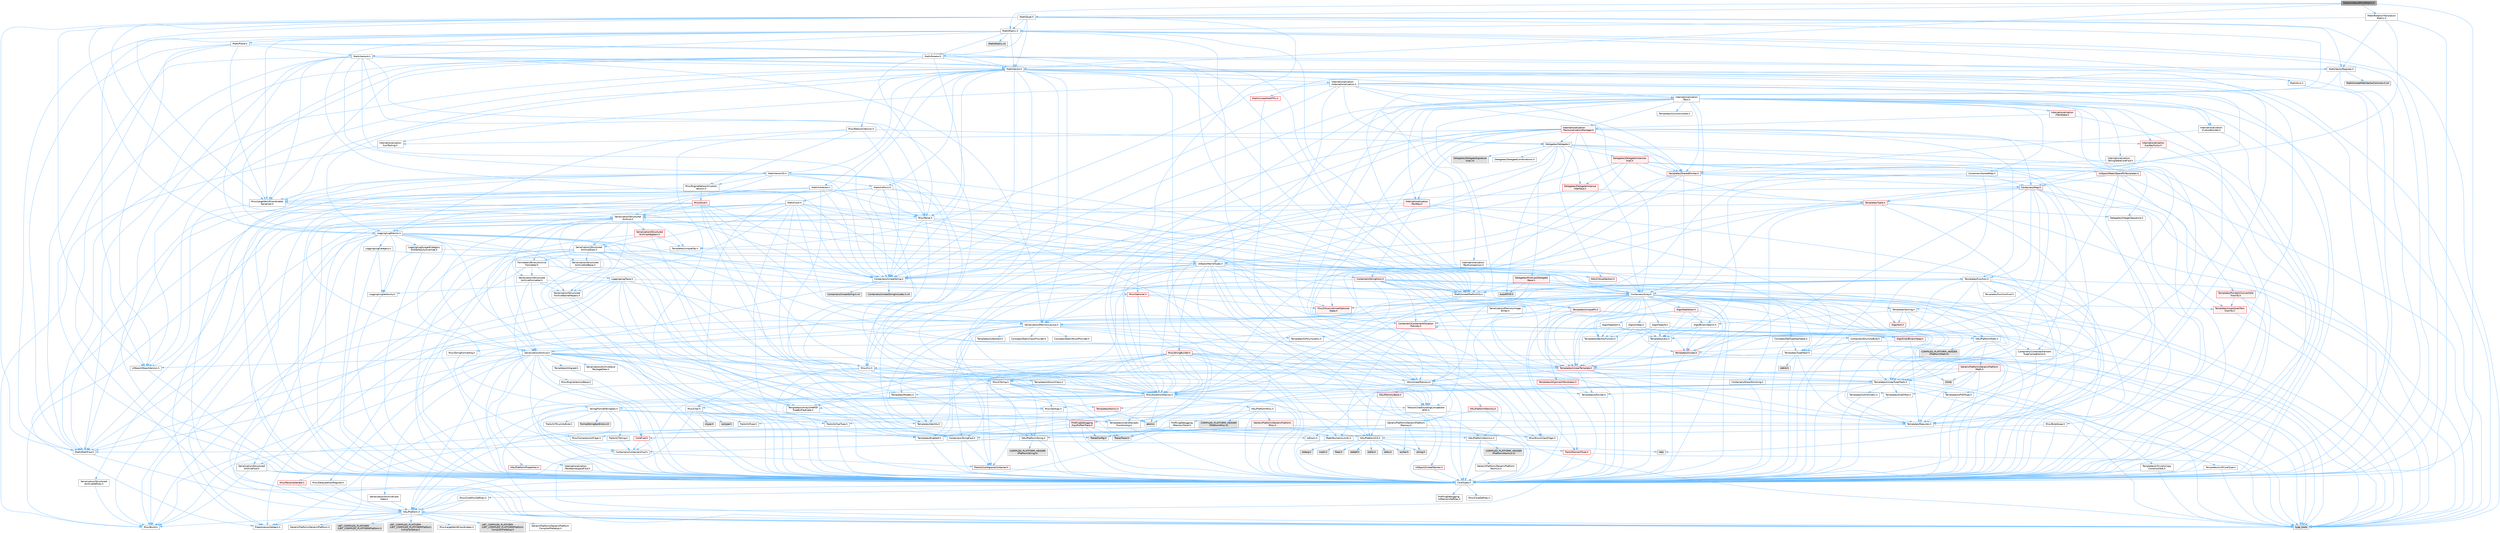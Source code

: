digraph "RotationAboutPointMatrix.h"
{
 // INTERACTIVE_SVG=YES
 // LATEX_PDF_SIZE
  bgcolor="transparent";
  edge [fontname=Helvetica,fontsize=10,labelfontname=Helvetica,labelfontsize=10];
  node [fontname=Helvetica,fontsize=10,shape=box,height=0.2,width=0.4];
  Node1 [id="Node000001",label="RotationAboutPointMatrix.h",height=0.2,width=0.4,color="gray40", fillcolor="grey60", style="filled", fontcolor="black",tooltip=" "];
  Node1 -> Node2 [id="edge1_Node000001_Node000002",color="steelblue1",style="solid",tooltip=" "];
  Node2 [id="Node000002",label="CoreTypes.h",height=0.2,width=0.4,color="grey40", fillcolor="white", style="filled",URL="$dc/dec/CoreTypes_8h.html",tooltip=" "];
  Node2 -> Node3 [id="edge2_Node000002_Node000003",color="steelblue1",style="solid",tooltip=" "];
  Node3 [id="Node000003",label="HAL/Platform.h",height=0.2,width=0.4,color="grey40", fillcolor="white", style="filled",URL="$d9/dd0/Platform_8h.html",tooltip=" "];
  Node3 -> Node4 [id="edge3_Node000003_Node000004",color="steelblue1",style="solid",tooltip=" "];
  Node4 [id="Node000004",label="Misc/Build.h",height=0.2,width=0.4,color="grey40", fillcolor="white", style="filled",URL="$d3/dbb/Build_8h.html",tooltip=" "];
  Node3 -> Node5 [id="edge4_Node000003_Node000005",color="steelblue1",style="solid",tooltip=" "];
  Node5 [id="Node000005",label="Misc/LargeWorldCoordinates.h",height=0.2,width=0.4,color="grey40", fillcolor="white", style="filled",URL="$d2/dcb/LargeWorldCoordinates_8h.html",tooltip=" "];
  Node3 -> Node6 [id="edge5_Node000003_Node000006",color="steelblue1",style="solid",tooltip=" "];
  Node6 [id="Node000006",label="type_traits",height=0.2,width=0.4,color="grey60", fillcolor="#E0E0E0", style="filled",tooltip=" "];
  Node3 -> Node7 [id="edge6_Node000003_Node000007",color="steelblue1",style="solid",tooltip=" "];
  Node7 [id="Node000007",label="PreprocessorHelpers.h",height=0.2,width=0.4,color="grey40", fillcolor="white", style="filled",URL="$db/ddb/PreprocessorHelpers_8h.html",tooltip=" "];
  Node3 -> Node8 [id="edge7_Node000003_Node000008",color="steelblue1",style="solid",tooltip=" "];
  Node8 [id="Node000008",label="UBT_COMPILED_PLATFORM\l/UBT_COMPILED_PLATFORMPlatform\lCompilerPreSetup.h",height=0.2,width=0.4,color="grey60", fillcolor="#E0E0E0", style="filled",tooltip=" "];
  Node3 -> Node9 [id="edge8_Node000003_Node000009",color="steelblue1",style="solid",tooltip=" "];
  Node9 [id="Node000009",label="GenericPlatform/GenericPlatform\lCompilerPreSetup.h",height=0.2,width=0.4,color="grey40", fillcolor="white", style="filled",URL="$d9/dc8/GenericPlatformCompilerPreSetup_8h.html",tooltip=" "];
  Node3 -> Node10 [id="edge9_Node000003_Node000010",color="steelblue1",style="solid",tooltip=" "];
  Node10 [id="Node000010",label="GenericPlatform/GenericPlatform.h",height=0.2,width=0.4,color="grey40", fillcolor="white", style="filled",URL="$d6/d84/GenericPlatform_8h.html",tooltip=" "];
  Node3 -> Node11 [id="edge10_Node000003_Node000011",color="steelblue1",style="solid",tooltip=" "];
  Node11 [id="Node000011",label="UBT_COMPILED_PLATFORM\l/UBT_COMPILED_PLATFORMPlatform.h",height=0.2,width=0.4,color="grey60", fillcolor="#E0E0E0", style="filled",tooltip=" "];
  Node3 -> Node12 [id="edge11_Node000003_Node000012",color="steelblue1",style="solid",tooltip=" "];
  Node12 [id="Node000012",label="UBT_COMPILED_PLATFORM\l/UBT_COMPILED_PLATFORMPlatform\lCompilerSetup.h",height=0.2,width=0.4,color="grey60", fillcolor="#E0E0E0", style="filled",tooltip=" "];
  Node2 -> Node13 [id="edge12_Node000002_Node000013",color="steelblue1",style="solid",tooltip=" "];
  Node13 [id="Node000013",label="ProfilingDebugging\l/UMemoryDefines.h",height=0.2,width=0.4,color="grey40", fillcolor="white", style="filled",URL="$d2/da2/UMemoryDefines_8h.html",tooltip=" "];
  Node2 -> Node14 [id="edge13_Node000002_Node000014",color="steelblue1",style="solid",tooltip=" "];
  Node14 [id="Node000014",label="Misc/CoreMiscDefines.h",height=0.2,width=0.4,color="grey40", fillcolor="white", style="filled",URL="$da/d38/CoreMiscDefines_8h.html",tooltip=" "];
  Node14 -> Node3 [id="edge14_Node000014_Node000003",color="steelblue1",style="solid",tooltip=" "];
  Node14 -> Node7 [id="edge15_Node000014_Node000007",color="steelblue1",style="solid",tooltip=" "];
  Node2 -> Node15 [id="edge16_Node000002_Node000015",color="steelblue1",style="solid",tooltip=" "];
  Node15 [id="Node000015",label="Misc/CoreDefines.h",height=0.2,width=0.4,color="grey40", fillcolor="white", style="filled",URL="$d3/dd2/CoreDefines_8h.html",tooltip=" "];
  Node1 -> Node16 [id="edge17_Node000001_Node000016",color="steelblue1",style="solid",tooltip=" "];
  Node16 [id="Node000016",label="Math/Vector.h",height=0.2,width=0.4,color="grey40", fillcolor="white", style="filled",URL="$d6/dbe/Vector_8h.html",tooltip=" "];
  Node16 -> Node2 [id="edge18_Node000016_Node000002",color="steelblue1",style="solid",tooltip=" "];
  Node16 -> Node17 [id="edge19_Node000016_Node000017",color="steelblue1",style="solid",tooltip=" "];
  Node17 [id="Node000017",label="Misc/AssertionMacros.h",height=0.2,width=0.4,color="grey40", fillcolor="white", style="filled",URL="$d0/dfa/AssertionMacros_8h.html",tooltip=" "];
  Node17 -> Node2 [id="edge20_Node000017_Node000002",color="steelblue1",style="solid",tooltip=" "];
  Node17 -> Node3 [id="edge21_Node000017_Node000003",color="steelblue1",style="solid",tooltip=" "];
  Node17 -> Node18 [id="edge22_Node000017_Node000018",color="steelblue1",style="solid",tooltip=" "];
  Node18 [id="Node000018",label="HAL/PlatformMisc.h",height=0.2,width=0.4,color="grey40", fillcolor="white", style="filled",URL="$d0/df5/PlatformMisc_8h.html",tooltip=" "];
  Node18 -> Node2 [id="edge23_Node000018_Node000002",color="steelblue1",style="solid",tooltip=" "];
  Node18 -> Node19 [id="edge24_Node000018_Node000019",color="steelblue1",style="solid",tooltip=" "];
  Node19 [id="Node000019",label="GenericPlatform/GenericPlatform\lMisc.h",height=0.2,width=0.4,color="red", fillcolor="#FFF0F0", style="filled",URL="$db/d9a/GenericPlatformMisc_8h.html",tooltip=" "];
  Node19 -> Node20 [id="edge25_Node000019_Node000020",color="steelblue1",style="solid",tooltip=" "];
  Node20 [id="Node000020",label="Containers/StringFwd.h",height=0.2,width=0.4,color="grey40", fillcolor="white", style="filled",URL="$df/d37/StringFwd_8h.html",tooltip=" "];
  Node20 -> Node2 [id="edge26_Node000020_Node000002",color="steelblue1",style="solid",tooltip=" "];
  Node20 -> Node21 [id="edge27_Node000020_Node000021",color="steelblue1",style="solid",tooltip=" "];
  Node21 [id="Node000021",label="Traits/ElementType.h",height=0.2,width=0.4,color="red", fillcolor="#FFF0F0", style="filled",URL="$d5/d4f/ElementType_8h.html",tooltip=" "];
  Node21 -> Node3 [id="edge28_Node000021_Node000003",color="steelblue1",style="solid",tooltip=" "];
  Node21 -> Node6 [id="edge29_Node000021_Node000006",color="steelblue1",style="solid",tooltip=" "];
  Node20 -> Node23 [id="edge30_Node000020_Node000023",color="steelblue1",style="solid",tooltip=" "];
  Node23 [id="Node000023",label="Traits/IsContiguousContainer.h",height=0.2,width=0.4,color="red", fillcolor="#FFF0F0", style="filled",URL="$d5/d3c/IsContiguousContainer_8h.html",tooltip=" "];
  Node23 -> Node2 [id="edge31_Node000023_Node000002",color="steelblue1",style="solid",tooltip=" "];
  Node19 -> Node25 [id="edge32_Node000019_Node000025",color="steelblue1",style="solid",tooltip=" "];
  Node25 [id="Node000025",label="CoreFwd.h",height=0.2,width=0.4,color="red", fillcolor="#FFF0F0", style="filled",URL="$d1/d1e/CoreFwd_8h.html",tooltip=" "];
  Node25 -> Node2 [id="edge33_Node000025_Node000002",color="steelblue1",style="solid",tooltip=" "];
  Node25 -> Node26 [id="edge34_Node000025_Node000026",color="steelblue1",style="solid",tooltip=" "];
  Node26 [id="Node000026",label="Containers/ContainersFwd.h",height=0.2,width=0.4,color="grey40", fillcolor="white", style="filled",URL="$d4/d0a/ContainersFwd_8h.html",tooltip=" "];
  Node26 -> Node3 [id="edge35_Node000026_Node000003",color="steelblue1",style="solid",tooltip=" "];
  Node26 -> Node2 [id="edge36_Node000026_Node000002",color="steelblue1",style="solid",tooltip=" "];
  Node26 -> Node23 [id="edge37_Node000026_Node000023",color="steelblue1",style="solid",tooltip=" "];
  Node25 -> Node27 [id="edge38_Node000025_Node000027",color="steelblue1",style="solid",tooltip=" "];
  Node27 [id="Node000027",label="Math/MathFwd.h",height=0.2,width=0.4,color="grey40", fillcolor="white", style="filled",URL="$d2/d10/MathFwd_8h.html",tooltip=" "];
  Node27 -> Node3 [id="edge39_Node000027_Node000003",color="steelblue1",style="solid",tooltip=" "];
  Node19 -> Node2 [id="edge40_Node000019_Node000002",color="steelblue1",style="solid",tooltip=" "];
  Node19 -> Node30 [id="edge41_Node000019_Node000030",color="steelblue1",style="solid",tooltip=" "];
  Node30 [id="Node000030",label="HAL/PlatformCrt.h",height=0.2,width=0.4,color="grey40", fillcolor="white", style="filled",URL="$d8/d75/PlatformCrt_8h.html",tooltip=" "];
  Node30 -> Node31 [id="edge42_Node000030_Node000031",color="steelblue1",style="solid",tooltip=" "];
  Node31 [id="Node000031",label="new",height=0.2,width=0.4,color="grey60", fillcolor="#E0E0E0", style="filled",tooltip=" "];
  Node30 -> Node32 [id="edge43_Node000030_Node000032",color="steelblue1",style="solid",tooltip=" "];
  Node32 [id="Node000032",label="wchar.h",height=0.2,width=0.4,color="grey60", fillcolor="#E0E0E0", style="filled",tooltip=" "];
  Node30 -> Node33 [id="edge44_Node000030_Node000033",color="steelblue1",style="solid",tooltip=" "];
  Node33 [id="Node000033",label="stddef.h",height=0.2,width=0.4,color="grey60", fillcolor="#E0E0E0", style="filled",tooltip=" "];
  Node30 -> Node34 [id="edge45_Node000030_Node000034",color="steelblue1",style="solid",tooltip=" "];
  Node34 [id="Node000034",label="stdlib.h",height=0.2,width=0.4,color="grey60", fillcolor="#E0E0E0", style="filled",tooltip=" "];
  Node30 -> Node35 [id="edge46_Node000030_Node000035",color="steelblue1",style="solid",tooltip=" "];
  Node35 [id="Node000035",label="stdio.h",height=0.2,width=0.4,color="grey60", fillcolor="#E0E0E0", style="filled",tooltip=" "];
  Node30 -> Node36 [id="edge47_Node000030_Node000036",color="steelblue1",style="solid",tooltip=" "];
  Node36 [id="Node000036",label="stdarg.h",height=0.2,width=0.4,color="grey60", fillcolor="#E0E0E0", style="filled",tooltip=" "];
  Node30 -> Node37 [id="edge48_Node000030_Node000037",color="steelblue1",style="solid",tooltip=" "];
  Node37 [id="Node000037",label="math.h",height=0.2,width=0.4,color="grey60", fillcolor="#E0E0E0", style="filled",tooltip=" "];
  Node30 -> Node38 [id="edge49_Node000030_Node000038",color="steelblue1",style="solid",tooltip=" "];
  Node38 [id="Node000038",label="float.h",height=0.2,width=0.4,color="grey60", fillcolor="#E0E0E0", style="filled",tooltip=" "];
  Node30 -> Node39 [id="edge50_Node000030_Node000039",color="steelblue1",style="solid",tooltip=" "];
  Node39 [id="Node000039",label="string.h",height=0.2,width=0.4,color="grey60", fillcolor="#E0E0E0", style="filled",tooltip=" "];
  Node19 -> Node40 [id="edge51_Node000019_Node000040",color="steelblue1",style="solid",tooltip=" "];
  Node40 [id="Node000040",label="Math/NumericLimits.h",height=0.2,width=0.4,color="grey40", fillcolor="white", style="filled",URL="$df/d1b/NumericLimits_8h.html",tooltip=" "];
  Node40 -> Node2 [id="edge52_Node000040_Node000002",color="steelblue1",style="solid",tooltip=" "];
  Node19 -> Node41 [id="edge53_Node000019_Node000041",color="steelblue1",style="solid",tooltip=" "];
  Node41 [id="Node000041",label="Misc/CompressionFlags.h",height=0.2,width=0.4,color="grey40", fillcolor="white", style="filled",URL="$d9/d76/CompressionFlags_8h.html",tooltip=" "];
  Node19 -> Node42 [id="edge54_Node000019_Node000042",color="steelblue1",style="solid",tooltip=" "];
  Node42 [id="Node000042",label="Misc/EnumClassFlags.h",height=0.2,width=0.4,color="grey40", fillcolor="white", style="filled",URL="$d8/de7/EnumClassFlags_8h.html",tooltip=" "];
  Node18 -> Node45 [id="edge55_Node000018_Node000045",color="steelblue1",style="solid",tooltip=" "];
  Node45 [id="Node000045",label="COMPILED_PLATFORM_HEADER\l(PlatformMisc.h)",height=0.2,width=0.4,color="grey60", fillcolor="#E0E0E0", style="filled",tooltip=" "];
  Node18 -> Node46 [id="edge56_Node000018_Node000046",color="steelblue1",style="solid",tooltip=" "];
  Node46 [id="Node000046",label="ProfilingDebugging\l/CpuProfilerTrace.h",height=0.2,width=0.4,color="red", fillcolor="#FFF0F0", style="filled",URL="$da/dcb/CpuProfilerTrace_8h.html",tooltip=" "];
  Node46 -> Node2 [id="edge57_Node000046_Node000002",color="steelblue1",style="solid",tooltip=" "];
  Node46 -> Node26 [id="edge58_Node000046_Node000026",color="steelblue1",style="solid",tooltip=" "];
  Node46 -> Node47 [id="edge59_Node000046_Node000047",color="steelblue1",style="solid",tooltip=" "];
  Node47 [id="Node000047",label="HAL/PlatformAtomics.h",height=0.2,width=0.4,color="grey40", fillcolor="white", style="filled",URL="$d3/d36/PlatformAtomics_8h.html",tooltip=" "];
  Node47 -> Node2 [id="edge60_Node000047_Node000002",color="steelblue1",style="solid",tooltip=" "];
  Node47 -> Node48 [id="edge61_Node000047_Node000048",color="steelblue1",style="solid",tooltip=" "];
  Node48 [id="Node000048",label="GenericPlatform/GenericPlatform\lAtomics.h",height=0.2,width=0.4,color="grey40", fillcolor="white", style="filled",URL="$da/d72/GenericPlatformAtomics_8h.html",tooltip=" "];
  Node48 -> Node2 [id="edge62_Node000048_Node000002",color="steelblue1",style="solid",tooltip=" "];
  Node47 -> Node49 [id="edge63_Node000047_Node000049",color="steelblue1",style="solid",tooltip=" "];
  Node49 [id="Node000049",label="COMPILED_PLATFORM_HEADER\l(PlatformAtomics.h)",height=0.2,width=0.4,color="grey60", fillcolor="#E0E0E0", style="filled",tooltip=" "];
  Node46 -> Node7 [id="edge64_Node000046_Node000007",color="steelblue1",style="solid",tooltip=" "];
  Node46 -> Node4 [id="edge65_Node000046_Node000004",color="steelblue1",style="solid",tooltip=" "];
  Node46 -> Node50 [id="edge66_Node000046_Node000050",color="steelblue1",style="solid",tooltip=" "];
  Node50 [id="Node000050",label="Trace/Config.h",height=0.2,width=0.4,color="grey60", fillcolor="#E0E0E0", style="filled",tooltip=" "];
  Node46 -> Node53 [id="edge67_Node000046_Node000053",color="steelblue1",style="solid",tooltip=" "];
  Node53 [id="Node000053",label="Trace/Trace.h",height=0.2,width=0.4,color="grey60", fillcolor="#E0E0E0", style="filled",tooltip=" "];
  Node17 -> Node7 [id="edge68_Node000017_Node000007",color="steelblue1",style="solid",tooltip=" "];
  Node17 -> Node54 [id="edge69_Node000017_Node000054",color="steelblue1",style="solid",tooltip=" "];
  Node54 [id="Node000054",label="Templates/EnableIf.h",height=0.2,width=0.4,color="grey40", fillcolor="white", style="filled",URL="$d7/d60/EnableIf_8h.html",tooltip=" "];
  Node54 -> Node2 [id="edge70_Node000054_Node000002",color="steelblue1",style="solid",tooltip=" "];
  Node17 -> Node55 [id="edge71_Node000017_Node000055",color="steelblue1",style="solid",tooltip=" "];
  Node55 [id="Node000055",label="Templates/IsArrayOrRefOf\lTypeByPredicate.h",height=0.2,width=0.4,color="grey40", fillcolor="white", style="filled",URL="$d6/da1/IsArrayOrRefOfTypeByPredicate_8h.html",tooltip=" "];
  Node55 -> Node2 [id="edge72_Node000055_Node000002",color="steelblue1",style="solid",tooltip=" "];
  Node17 -> Node56 [id="edge73_Node000017_Node000056",color="steelblue1",style="solid",tooltip=" "];
  Node56 [id="Node000056",label="Templates/IsValidVariadic\lFunctionArg.h",height=0.2,width=0.4,color="grey40", fillcolor="white", style="filled",URL="$d0/dc8/IsValidVariadicFunctionArg_8h.html",tooltip=" "];
  Node56 -> Node2 [id="edge74_Node000056_Node000002",color="steelblue1",style="solid",tooltip=" "];
  Node56 -> Node57 [id="edge75_Node000056_Node000057",color="steelblue1",style="solid",tooltip=" "];
  Node57 [id="Node000057",label="IsEnum.h",height=0.2,width=0.4,color="grey40", fillcolor="white", style="filled",URL="$d4/de5/IsEnum_8h.html",tooltip=" "];
  Node56 -> Node6 [id="edge76_Node000056_Node000006",color="steelblue1",style="solid",tooltip=" "];
  Node17 -> Node58 [id="edge77_Node000017_Node000058",color="steelblue1",style="solid",tooltip=" "];
  Node58 [id="Node000058",label="Traits/IsCharEncodingCompatible\lWith.h",height=0.2,width=0.4,color="grey40", fillcolor="white", style="filled",URL="$df/dd1/IsCharEncodingCompatibleWith_8h.html",tooltip=" "];
  Node58 -> Node6 [id="edge78_Node000058_Node000006",color="steelblue1",style="solid",tooltip=" "];
  Node58 -> Node59 [id="edge79_Node000058_Node000059",color="steelblue1",style="solid",tooltip=" "];
  Node59 [id="Node000059",label="Traits/IsCharType.h",height=0.2,width=0.4,color="grey40", fillcolor="white", style="filled",URL="$db/d51/IsCharType_8h.html",tooltip=" "];
  Node59 -> Node2 [id="edge80_Node000059_Node000002",color="steelblue1",style="solid",tooltip=" "];
  Node17 -> Node60 [id="edge81_Node000017_Node000060",color="steelblue1",style="solid",tooltip=" "];
  Node60 [id="Node000060",label="Misc/VarArgs.h",height=0.2,width=0.4,color="grey40", fillcolor="white", style="filled",URL="$d5/d6f/VarArgs_8h.html",tooltip=" "];
  Node60 -> Node2 [id="edge82_Node000060_Node000002",color="steelblue1",style="solid",tooltip=" "];
  Node17 -> Node61 [id="edge83_Node000017_Node000061",color="steelblue1",style="solid",tooltip=" "];
  Node61 [id="Node000061",label="String/FormatStringSan.h",height=0.2,width=0.4,color="grey40", fillcolor="white", style="filled",URL="$d3/d8b/FormatStringSan_8h.html",tooltip=" "];
  Node61 -> Node6 [id="edge84_Node000061_Node000006",color="steelblue1",style="solid",tooltip=" "];
  Node61 -> Node2 [id="edge85_Node000061_Node000002",color="steelblue1",style="solid",tooltip=" "];
  Node61 -> Node62 [id="edge86_Node000061_Node000062",color="steelblue1",style="solid",tooltip=" "];
  Node62 [id="Node000062",label="Templates/Requires.h",height=0.2,width=0.4,color="grey40", fillcolor="white", style="filled",URL="$dc/d96/Requires_8h.html",tooltip=" "];
  Node62 -> Node54 [id="edge87_Node000062_Node000054",color="steelblue1",style="solid",tooltip=" "];
  Node62 -> Node6 [id="edge88_Node000062_Node000006",color="steelblue1",style="solid",tooltip=" "];
  Node61 -> Node63 [id="edge89_Node000061_Node000063",color="steelblue1",style="solid",tooltip=" "];
  Node63 [id="Node000063",label="Templates/Identity.h",height=0.2,width=0.4,color="grey40", fillcolor="white", style="filled",URL="$d0/dd5/Identity_8h.html",tooltip=" "];
  Node61 -> Node56 [id="edge90_Node000061_Node000056",color="steelblue1",style="solid",tooltip=" "];
  Node61 -> Node59 [id="edge91_Node000061_Node000059",color="steelblue1",style="solid",tooltip=" "];
  Node61 -> Node64 [id="edge92_Node000061_Node000064",color="steelblue1",style="solid",tooltip=" "];
  Node64 [id="Node000064",label="Traits/IsTEnumAsByte.h",height=0.2,width=0.4,color="grey40", fillcolor="white", style="filled",URL="$d1/de6/IsTEnumAsByte_8h.html",tooltip=" "];
  Node61 -> Node65 [id="edge93_Node000061_Node000065",color="steelblue1",style="solid",tooltip=" "];
  Node65 [id="Node000065",label="Traits/IsTString.h",height=0.2,width=0.4,color="grey40", fillcolor="white", style="filled",URL="$d0/df8/IsTString_8h.html",tooltip=" "];
  Node65 -> Node26 [id="edge94_Node000065_Node000026",color="steelblue1",style="solid",tooltip=" "];
  Node61 -> Node26 [id="edge95_Node000061_Node000026",color="steelblue1",style="solid",tooltip=" "];
  Node61 -> Node66 [id="edge96_Node000061_Node000066",color="steelblue1",style="solid",tooltip=" "];
  Node66 [id="Node000066",label="FormatStringSanErrors.inl",height=0.2,width=0.4,color="grey60", fillcolor="#E0E0E0", style="filled",tooltip=" "];
  Node17 -> Node67 [id="edge97_Node000017_Node000067",color="steelblue1",style="solid",tooltip=" "];
  Node67 [id="Node000067",label="atomic",height=0.2,width=0.4,color="grey60", fillcolor="#E0E0E0", style="filled",tooltip=" "];
  Node16 -> Node27 [id="edge98_Node000016_Node000027",color="steelblue1",style="solid",tooltip=" "];
  Node16 -> Node40 [id="edge99_Node000016_Node000040",color="steelblue1",style="solid",tooltip=" "];
  Node16 -> Node68 [id="edge100_Node000016_Node000068",color="steelblue1",style="solid",tooltip=" "];
  Node68 [id="Node000068",label="Misc/Crc.h",height=0.2,width=0.4,color="grey40", fillcolor="white", style="filled",URL="$d4/dd2/Crc_8h.html",tooltip=" "];
  Node68 -> Node2 [id="edge101_Node000068_Node000002",color="steelblue1",style="solid",tooltip=" "];
  Node68 -> Node69 [id="edge102_Node000068_Node000069",color="steelblue1",style="solid",tooltip=" "];
  Node69 [id="Node000069",label="HAL/PlatformString.h",height=0.2,width=0.4,color="grey40", fillcolor="white", style="filled",URL="$db/db5/PlatformString_8h.html",tooltip=" "];
  Node69 -> Node2 [id="edge103_Node000069_Node000002",color="steelblue1",style="solid",tooltip=" "];
  Node69 -> Node70 [id="edge104_Node000069_Node000070",color="steelblue1",style="solid",tooltip=" "];
  Node70 [id="Node000070",label="COMPILED_PLATFORM_HEADER\l(PlatformString.h)",height=0.2,width=0.4,color="grey60", fillcolor="#E0E0E0", style="filled",tooltip=" "];
  Node68 -> Node17 [id="edge105_Node000068_Node000017",color="steelblue1",style="solid",tooltip=" "];
  Node68 -> Node71 [id="edge106_Node000068_Node000071",color="steelblue1",style="solid",tooltip=" "];
  Node71 [id="Node000071",label="Misc/CString.h",height=0.2,width=0.4,color="grey40", fillcolor="white", style="filled",URL="$d2/d49/CString_8h.html",tooltip=" "];
  Node71 -> Node2 [id="edge107_Node000071_Node000002",color="steelblue1",style="solid",tooltip=" "];
  Node71 -> Node30 [id="edge108_Node000071_Node000030",color="steelblue1",style="solid",tooltip=" "];
  Node71 -> Node69 [id="edge109_Node000071_Node000069",color="steelblue1",style="solid",tooltip=" "];
  Node71 -> Node17 [id="edge110_Node000071_Node000017",color="steelblue1",style="solid",tooltip=" "];
  Node71 -> Node72 [id="edge111_Node000071_Node000072",color="steelblue1",style="solid",tooltip=" "];
  Node72 [id="Node000072",label="Misc/Char.h",height=0.2,width=0.4,color="grey40", fillcolor="white", style="filled",URL="$d0/d58/Char_8h.html",tooltip=" "];
  Node72 -> Node2 [id="edge112_Node000072_Node000002",color="steelblue1",style="solid",tooltip=" "];
  Node72 -> Node73 [id="edge113_Node000072_Node000073",color="steelblue1",style="solid",tooltip=" "];
  Node73 [id="Node000073",label="Traits/IntType.h",height=0.2,width=0.4,color="grey40", fillcolor="white", style="filled",URL="$d7/deb/IntType_8h.html",tooltip=" "];
  Node73 -> Node3 [id="edge114_Node000073_Node000003",color="steelblue1",style="solid",tooltip=" "];
  Node72 -> Node74 [id="edge115_Node000072_Node000074",color="steelblue1",style="solid",tooltip=" "];
  Node74 [id="Node000074",label="ctype.h",height=0.2,width=0.4,color="grey60", fillcolor="#E0E0E0", style="filled",tooltip=" "];
  Node72 -> Node75 [id="edge116_Node000072_Node000075",color="steelblue1",style="solid",tooltip=" "];
  Node75 [id="Node000075",label="wctype.h",height=0.2,width=0.4,color="grey60", fillcolor="#E0E0E0", style="filled",tooltip=" "];
  Node72 -> Node6 [id="edge117_Node000072_Node000006",color="steelblue1",style="solid",tooltip=" "];
  Node71 -> Node60 [id="edge118_Node000071_Node000060",color="steelblue1",style="solid",tooltip=" "];
  Node71 -> Node55 [id="edge119_Node000071_Node000055",color="steelblue1",style="solid",tooltip=" "];
  Node71 -> Node56 [id="edge120_Node000071_Node000056",color="steelblue1",style="solid",tooltip=" "];
  Node71 -> Node58 [id="edge121_Node000071_Node000058",color="steelblue1",style="solid",tooltip=" "];
  Node68 -> Node72 [id="edge122_Node000068_Node000072",color="steelblue1",style="solid",tooltip=" "];
  Node68 -> Node76 [id="edge123_Node000068_Node000076",color="steelblue1",style="solid",tooltip=" "];
  Node76 [id="Node000076",label="Templates/UnrealTypeTraits.h",height=0.2,width=0.4,color="grey40", fillcolor="white", style="filled",URL="$d2/d2d/UnrealTypeTraits_8h.html",tooltip=" "];
  Node76 -> Node2 [id="edge124_Node000076_Node000002",color="steelblue1",style="solid",tooltip=" "];
  Node76 -> Node77 [id="edge125_Node000076_Node000077",color="steelblue1",style="solid",tooltip=" "];
  Node77 [id="Node000077",label="Templates/IsPointer.h",height=0.2,width=0.4,color="grey40", fillcolor="white", style="filled",URL="$d7/d05/IsPointer_8h.html",tooltip=" "];
  Node77 -> Node2 [id="edge126_Node000077_Node000002",color="steelblue1",style="solid",tooltip=" "];
  Node76 -> Node17 [id="edge127_Node000076_Node000017",color="steelblue1",style="solid",tooltip=" "];
  Node76 -> Node78 [id="edge128_Node000076_Node000078",color="steelblue1",style="solid",tooltip=" "];
  Node78 [id="Node000078",label="Templates/AndOrNot.h",height=0.2,width=0.4,color="grey40", fillcolor="white", style="filled",URL="$db/d0a/AndOrNot_8h.html",tooltip=" "];
  Node78 -> Node2 [id="edge129_Node000078_Node000002",color="steelblue1",style="solid",tooltip=" "];
  Node76 -> Node54 [id="edge130_Node000076_Node000054",color="steelblue1",style="solid",tooltip=" "];
  Node76 -> Node79 [id="edge131_Node000076_Node000079",color="steelblue1",style="solid",tooltip=" "];
  Node79 [id="Node000079",label="Templates/IsArithmetic.h",height=0.2,width=0.4,color="grey40", fillcolor="white", style="filled",URL="$d2/d5d/IsArithmetic_8h.html",tooltip=" "];
  Node79 -> Node2 [id="edge132_Node000079_Node000002",color="steelblue1",style="solid",tooltip=" "];
  Node76 -> Node57 [id="edge133_Node000076_Node000057",color="steelblue1",style="solid",tooltip=" "];
  Node76 -> Node80 [id="edge134_Node000076_Node000080",color="steelblue1",style="solid",tooltip=" "];
  Node80 [id="Node000080",label="Templates/Models.h",height=0.2,width=0.4,color="grey40", fillcolor="white", style="filled",URL="$d3/d0c/Models_8h.html",tooltip=" "];
  Node80 -> Node63 [id="edge135_Node000080_Node000063",color="steelblue1",style="solid",tooltip=" "];
  Node76 -> Node81 [id="edge136_Node000076_Node000081",color="steelblue1",style="solid",tooltip=" "];
  Node81 [id="Node000081",label="Templates/IsPODType.h",height=0.2,width=0.4,color="grey40", fillcolor="white", style="filled",URL="$d7/db1/IsPODType_8h.html",tooltip=" "];
  Node81 -> Node2 [id="edge137_Node000081_Node000002",color="steelblue1",style="solid",tooltip=" "];
  Node76 -> Node82 [id="edge138_Node000076_Node000082",color="steelblue1",style="solid",tooltip=" "];
  Node82 [id="Node000082",label="Templates/IsUECoreType.h",height=0.2,width=0.4,color="grey40", fillcolor="white", style="filled",URL="$d1/db8/IsUECoreType_8h.html",tooltip=" "];
  Node82 -> Node2 [id="edge139_Node000082_Node000002",color="steelblue1",style="solid",tooltip=" "];
  Node82 -> Node6 [id="edge140_Node000082_Node000006",color="steelblue1",style="solid",tooltip=" "];
  Node76 -> Node83 [id="edge141_Node000076_Node000083",color="steelblue1",style="solid",tooltip=" "];
  Node83 [id="Node000083",label="Templates/IsTriviallyCopy\lConstructible.h",height=0.2,width=0.4,color="grey40", fillcolor="white", style="filled",URL="$d3/d78/IsTriviallyCopyConstructible_8h.html",tooltip=" "];
  Node83 -> Node2 [id="edge142_Node000083_Node000002",color="steelblue1",style="solid",tooltip=" "];
  Node83 -> Node6 [id="edge143_Node000083_Node000006",color="steelblue1",style="solid",tooltip=" "];
  Node68 -> Node59 [id="edge144_Node000068_Node000059",color="steelblue1",style="solid",tooltip=" "];
  Node16 -> Node84 [id="edge145_Node000016_Node000084",color="steelblue1",style="solid",tooltip=" "];
  Node84 [id="Node000084",label="Math/UnrealMathUtility.h",height=0.2,width=0.4,color="grey40", fillcolor="white", style="filled",URL="$db/db8/UnrealMathUtility_8h.html",tooltip=" "];
  Node84 -> Node2 [id="edge146_Node000084_Node000002",color="steelblue1",style="solid",tooltip=" "];
  Node84 -> Node17 [id="edge147_Node000084_Node000017",color="steelblue1",style="solid",tooltip=" "];
  Node84 -> Node85 [id="edge148_Node000084_Node000085",color="steelblue1",style="solid",tooltip=" "];
  Node85 [id="Node000085",label="HAL/PlatformMath.h",height=0.2,width=0.4,color="grey40", fillcolor="white", style="filled",URL="$dc/d53/PlatformMath_8h.html",tooltip=" "];
  Node85 -> Node2 [id="edge149_Node000085_Node000002",color="steelblue1",style="solid",tooltip=" "];
  Node85 -> Node86 [id="edge150_Node000085_Node000086",color="steelblue1",style="solid",tooltip=" "];
  Node86 [id="Node000086",label="GenericPlatform/GenericPlatform\lMath.h",height=0.2,width=0.4,color="red", fillcolor="#FFF0F0", style="filled",URL="$d5/d79/GenericPlatformMath_8h.html",tooltip=" "];
  Node86 -> Node2 [id="edge151_Node000086_Node000002",color="steelblue1",style="solid",tooltip=" "];
  Node86 -> Node26 [id="edge152_Node000086_Node000026",color="steelblue1",style="solid",tooltip=" "];
  Node86 -> Node30 [id="edge153_Node000086_Node000030",color="steelblue1",style="solid",tooltip=" "];
  Node86 -> Node78 [id="edge154_Node000086_Node000078",color="steelblue1",style="solid",tooltip=" "];
  Node86 -> Node76 [id="edge155_Node000086_Node000076",color="steelblue1",style="solid",tooltip=" "];
  Node86 -> Node62 [id="edge156_Node000086_Node000062",color="steelblue1",style="solid",tooltip=" "];
  Node86 -> Node94 [id="edge157_Node000086_Node000094",color="steelblue1",style="solid",tooltip=" "];
  Node94 [id="Node000094",label="limits",height=0.2,width=0.4,color="grey60", fillcolor="#E0E0E0", style="filled",tooltip=" "];
  Node86 -> Node6 [id="edge158_Node000086_Node000006",color="steelblue1",style="solid",tooltip=" "];
  Node85 -> Node95 [id="edge159_Node000085_Node000095",color="steelblue1",style="solid",tooltip=" "];
  Node95 [id="Node000095",label="COMPILED_PLATFORM_HEADER\l(PlatformMath.h)",height=0.2,width=0.4,color="grey60", fillcolor="#E0E0E0", style="filled",tooltip=" "];
  Node84 -> Node27 [id="edge160_Node000084_Node000027",color="steelblue1",style="solid",tooltip=" "];
  Node84 -> Node63 [id="edge161_Node000084_Node000063",color="steelblue1",style="solid",tooltip=" "];
  Node84 -> Node62 [id="edge162_Node000084_Node000062",color="steelblue1",style="solid",tooltip=" "];
  Node16 -> Node96 [id="edge163_Node000016_Node000096",color="steelblue1",style="solid",tooltip=" "];
  Node96 [id="Node000096",label="Containers/UnrealString.h",height=0.2,width=0.4,color="grey40", fillcolor="white", style="filled",URL="$d5/dba/UnrealString_8h.html",tooltip=" "];
  Node96 -> Node97 [id="edge164_Node000096_Node000097",color="steelblue1",style="solid",tooltip=" "];
  Node97 [id="Node000097",label="Containers/UnrealStringIncludes.h.inl",height=0.2,width=0.4,color="grey60", fillcolor="#E0E0E0", style="filled",tooltip=" "];
  Node96 -> Node98 [id="edge165_Node000096_Node000098",color="steelblue1",style="solid",tooltip=" "];
  Node98 [id="Node000098",label="Containers/UnrealString.h.inl",height=0.2,width=0.4,color="grey60", fillcolor="#E0E0E0", style="filled",tooltip=" "];
  Node96 -> Node99 [id="edge166_Node000096_Node000099",color="steelblue1",style="solid",tooltip=" "];
  Node99 [id="Node000099",label="Misc/StringFormatArg.h",height=0.2,width=0.4,color="grey40", fillcolor="white", style="filled",URL="$d2/d16/StringFormatArg_8h.html",tooltip=" "];
  Node99 -> Node26 [id="edge167_Node000099_Node000026",color="steelblue1",style="solid",tooltip=" "];
  Node16 -> Node100 [id="edge168_Node000016_Node000100",color="steelblue1",style="solid",tooltip=" "];
  Node100 [id="Node000100",label="Misc/Parse.h",height=0.2,width=0.4,color="grey40", fillcolor="white", style="filled",URL="$dc/d71/Parse_8h.html",tooltip=" "];
  Node100 -> Node20 [id="edge169_Node000100_Node000020",color="steelblue1",style="solid",tooltip=" "];
  Node100 -> Node96 [id="edge170_Node000100_Node000096",color="steelblue1",style="solid",tooltip=" "];
  Node100 -> Node2 [id="edge171_Node000100_Node000002",color="steelblue1",style="solid",tooltip=" "];
  Node100 -> Node30 [id="edge172_Node000100_Node000030",color="steelblue1",style="solid",tooltip=" "];
  Node100 -> Node4 [id="edge173_Node000100_Node000004",color="steelblue1",style="solid",tooltip=" "];
  Node100 -> Node42 [id="edge174_Node000100_Node000042",color="steelblue1",style="solid",tooltip=" "];
  Node100 -> Node101 [id="edge175_Node000100_Node000101",color="steelblue1",style="solid",tooltip=" "];
  Node101 [id="Node000101",label="Templates/Function.h",height=0.2,width=0.4,color="grey40", fillcolor="white", style="filled",URL="$df/df5/Function_8h.html",tooltip=" "];
  Node101 -> Node2 [id="edge176_Node000101_Node000002",color="steelblue1",style="solid",tooltip=" "];
  Node101 -> Node17 [id="edge177_Node000101_Node000017",color="steelblue1",style="solid",tooltip=" "];
  Node101 -> Node102 [id="edge178_Node000101_Node000102",color="steelblue1",style="solid",tooltip=" "];
  Node102 [id="Node000102",label="Misc/IntrusiveUnsetOptional\lState.h",height=0.2,width=0.4,color="red", fillcolor="#FFF0F0", style="filled",URL="$d2/d0a/IntrusiveUnsetOptionalState_8h.html",tooltip=" "];
  Node101 -> Node104 [id="edge179_Node000101_Node000104",color="steelblue1",style="solid",tooltip=" "];
  Node104 [id="Node000104",label="HAL/UnrealMemory.h",height=0.2,width=0.4,color="grey40", fillcolor="white", style="filled",URL="$d9/d96/UnrealMemory_8h.html",tooltip=" "];
  Node104 -> Node2 [id="edge180_Node000104_Node000002",color="steelblue1",style="solid",tooltip=" "];
  Node104 -> Node105 [id="edge181_Node000104_Node000105",color="steelblue1",style="solid",tooltip=" "];
  Node105 [id="Node000105",label="GenericPlatform/GenericPlatform\lMemory.h",height=0.2,width=0.4,color="grey40", fillcolor="white", style="filled",URL="$dd/d22/GenericPlatformMemory_8h.html",tooltip=" "];
  Node105 -> Node25 [id="edge182_Node000105_Node000025",color="steelblue1",style="solid",tooltip=" "];
  Node105 -> Node2 [id="edge183_Node000105_Node000002",color="steelblue1",style="solid",tooltip=" "];
  Node105 -> Node69 [id="edge184_Node000105_Node000069",color="steelblue1",style="solid",tooltip=" "];
  Node105 -> Node39 [id="edge185_Node000105_Node000039",color="steelblue1",style="solid",tooltip=" "];
  Node105 -> Node32 [id="edge186_Node000105_Node000032",color="steelblue1",style="solid",tooltip=" "];
  Node104 -> Node106 [id="edge187_Node000104_Node000106",color="steelblue1",style="solid",tooltip=" "];
  Node106 [id="Node000106",label="HAL/MemoryBase.h",height=0.2,width=0.4,color="red", fillcolor="#FFF0F0", style="filled",URL="$d6/d9f/MemoryBase_8h.html",tooltip=" "];
  Node106 -> Node2 [id="edge188_Node000106_Node000002",color="steelblue1",style="solid",tooltip=" "];
  Node106 -> Node47 [id="edge189_Node000106_Node000047",color="steelblue1",style="solid",tooltip=" "];
  Node106 -> Node30 [id="edge190_Node000106_Node000030",color="steelblue1",style="solid",tooltip=" "];
  Node106 -> Node110 [id="edge191_Node000106_Node000110",color="steelblue1",style="solid",tooltip=" "];
  Node110 [id="Node000110",label="Templates/Atomic.h",height=0.2,width=0.4,color="red", fillcolor="#FFF0F0", style="filled",URL="$d3/d91/Atomic_8h.html",tooltip=" "];
  Node110 -> Node73 [id="edge192_Node000110_Node000073",color="steelblue1",style="solid",tooltip=" "];
  Node110 -> Node67 [id="edge193_Node000110_Node000067",color="steelblue1",style="solid",tooltip=" "];
  Node104 -> Node115 [id="edge194_Node000104_Node000115",color="steelblue1",style="solid",tooltip=" "];
  Node115 [id="Node000115",label="HAL/PlatformMemory.h",height=0.2,width=0.4,color="red", fillcolor="#FFF0F0", style="filled",URL="$de/d68/PlatformMemory_8h.html",tooltip=" "];
  Node115 -> Node2 [id="edge195_Node000115_Node000002",color="steelblue1",style="solid",tooltip=" "];
  Node115 -> Node105 [id="edge196_Node000115_Node000105",color="steelblue1",style="solid",tooltip=" "];
  Node104 -> Node117 [id="edge197_Node000104_Node000117",color="steelblue1",style="solid",tooltip=" "];
  Node117 [id="Node000117",label="ProfilingDebugging\l/MemoryTrace.h",height=0.2,width=0.4,color="grey40", fillcolor="white", style="filled",URL="$da/dd7/MemoryTrace_8h.html",tooltip=" "];
  Node117 -> Node3 [id="edge198_Node000117_Node000003",color="steelblue1",style="solid",tooltip=" "];
  Node117 -> Node42 [id="edge199_Node000117_Node000042",color="steelblue1",style="solid",tooltip=" "];
  Node117 -> Node50 [id="edge200_Node000117_Node000050",color="steelblue1",style="solid",tooltip=" "];
  Node117 -> Node53 [id="edge201_Node000117_Node000053",color="steelblue1",style="solid",tooltip=" "];
  Node104 -> Node77 [id="edge202_Node000104_Node000077",color="steelblue1",style="solid",tooltip=" "];
  Node101 -> Node118 [id="edge203_Node000101_Node000118",color="steelblue1",style="solid",tooltip=" "];
  Node118 [id="Node000118",label="Templates/FunctionFwd.h",height=0.2,width=0.4,color="grey40", fillcolor="white", style="filled",URL="$d6/d54/FunctionFwd_8h.html",tooltip=" "];
  Node101 -> Node76 [id="edge204_Node000101_Node000076",color="steelblue1",style="solid",tooltip=" "];
  Node101 -> Node119 [id="edge205_Node000101_Node000119",color="steelblue1",style="solid",tooltip=" "];
  Node119 [id="Node000119",label="Templates/Invoke.h",height=0.2,width=0.4,color="red", fillcolor="#FFF0F0", style="filled",URL="$d7/deb/Invoke_8h.html",tooltip=" "];
  Node119 -> Node2 [id="edge206_Node000119_Node000002",color="steelblue1",style="solid",tooltip=" "];
  Node119 -> Node121 [id="edge207_Node000119_Node000121",color="steelblue1",style="solid",tooltip=" "];
  Node121 [id="Node000121",label="Templates/UnrealTemplate.h",height=0.2,width=0.4,color="red", fillcolor="#FFF0F0", style="filled",URL="$d4/d24/UnrealTemplate_8h.html",tooltip=" "];
  Node121 -> Node2 [id="edge208_Node000121_Node000002",color="steelblue1",style="solid",tooltip=" "];
  Node121 -> Node77 [id="edge209_Node000121_Node000077",color="steelblue1",style="solid",tooltip=" "];
  Node121 -> Node104 [id="edge210_Node000121_Node000104",color="steelblue1",style="solid",tooltip=" "];
  Node121 -> Node76 [id="edge211_Node000121_Node000076",color="steelblue1",style="solid",tooltip=" "];
  Node121 -> Node62 [id="edge212_Node000121_Node000062",color="steelblue1",style="solid",tooltip=" "];
  Node121 -> Node63 [id="edge213_Node000121_Node000063",color="steelblue1",style="solid",tooltip=" "];
  Node121 -> Node23 [id="edge214_Node000121_Node000023",color="steelblue1",style="solid",tooltip=" "];
  Node121 -> Node6 [id="edge215_Node000121_Node000006",color="steelblue1",style="solid",tooltip=" "];
  Node119 -> Node6 [id="edge216_Node000119_Node000006",color="steelblue1",style="solid",tooltip=" "];
  Node101 -> Node121 [id="edge217_Node000101_Node000121",color="steelblue1",style="solid",tooltip=" "];
  Node101 -> Node62 [id="edge218_Node000101_Node000062",color="steelblue1",style="solid",tooltip=" "];
  Node101 -> Node84 [id="edge219_Node000101_Node000084",color="steelblue1",style="solid",tooltip=" "];
  Node101 -> Node31 [id="edge220_Node000101_Node000031",color="steelblue1",style="solid",tooltip=" "];
  Node101 -> Node6 [id="edge221_Node000101_Node000006",color="steelblue1",style="solid",tooltip=" "];
  Node16 -> Node125 [id="edge222_Node000016_Node000125",color="steelblue1",style="solid",tooltip=" "];
  Node125 [id="Node000125",label="Misc/LargeWorldCoordinates\lSerializer.h",height=0.2,width=0.4,color="grey40", fillcolor="white", style="filled",URL="$d7/df9/LargeWorldCoordinatesSerializer_8h.html",tooltip=" "];
  Node125 -> Node126 [id="edge223_Node000125_Node000126",color="steelblue1",style="solid",tooltip=" "];
  Node126 [id="Node000126",label="UObject/NameTypes.h",height=0.2,width=0.4,color="grey40", fillcolor="white", style="filled",URL="$d6/d35/NameTypes_8h.html",tooltip=" "];
  Node126 -> Node2 [id="edge224_Node000126_Node000002",color="steelblue1",style="solid",tooltip=" "];
  Node126 -> Node17 [id="edge225_Node000126_Node000017",color="steelblue1",style="solid",tooltip=" "];
  Node126 -> Node104 [id="edge226_Node000126_Node000104",color="steelblue1",style="solid",tooltip=" "];
  Node126 -> Node76 [id="edge227_Node000126_Node000076",color="steelblue1",style="solid",tooltip=" "];
  Node126 -> Node121 [id="edge228_Node000126_Node000121",color="steelblue1",style="solid",tooltip=" "];
  Node126 -> Node96 [id="edge229_Node000126_Node000096",color="steelblue1",style="solid",tooltip=" "];
  Node126 -> Node127 [id="edge230_Node000126_Node000127",color="steelblue1",style="solid",tooltip=" "];
  Node127 [id="Node000127",label="HAL/CriticalSection.h",height=0.2,width=0.4,color="red", fillcolor="#FFF0F0", style="filled",URL="$d6/d90/CriticalSection_8h.html",tooltip=" "];
  Node126 -> Node130 [id="edge231_Node000126_Node000130",color="steelblue1",style="solid",tooltip=" "];
  Node130 [id="Node000130",label="Containers/StringConv.h",height=0.2,width=0.4,color="red", fillcolor="#FFF0F0", style="filled",URL="$d3/ddf/StringConv_8h.html",tooltip=" "];
  Node130 -> Node2 [id="edge232_Node000130_Node000002",color="steelblue1",style="solid",tooltip=" "];
  Node130 -> Node17 [id="edge233_Node000130_Node000017",color="steelblue1",style="solid",tooltip=" "];
  Node130 -> Node131 [id="edge234_Node000130_Node000131",color="steelblue1",style="solid",tooltip=" "];
  Node131 [id="Node000131",label="Containers/ContainerAllocation\lPolicies.h",height=0.2,width=0.4,color="red", fillcolor="#FFF0F0", style="filled",URL="$d7/dff/ContainerAllocationPolicies_8h.html",tooltip=" "];
  Node131 -> Node2 [id="edge235_Node000131_Node000002",color="steelblue1",style="solid",tooltip=" "];
  Node131 -> Node131 [id="edge236_Node000131_Node000131",color="steelblue1",style="solid",tooltip=" "];
  Node131 -> Node85 [id="edge237_Node000131_Node000085",color="steelblue1",style="solid",tooltip=" "];
  Node131 -> Node104 [id="edge238_Node000131_Node000104",color="steelblue1",style="solid",tooltip=" "];
  Node131 -> Node40 [id="edge239_Node000131_Node000040",color="steelblue1",style="solid",tooltip=" "];
  Node131 -> Node17 [id="edge240_Node000131_Node000017",color="steelblue1",style="solid",tooltip=" "];
  Node131 -> Node133 [id="edge241_Node000131_Node000133",color="steelblue1",style="solid",tooltip=" "];
  Node133 [id="Node000133",label="Templates/IsPolymorphic.h",height=0.2,width=0.4,color="grey40", fillcolor="white", style="filled",URL="$dc/d20/IsPolymorphic_8h.html",tooltip=" "];
  Node131 -> Node6 [id="edge242_Node000131_Node000006",color="steelblue1",style="solid",tooltip=" "];
  Node130 -> Node135 [id="edge243_Node000130_Node000135",color="steelblue1",style="solid",tooltip=" "];
  Node135 [id="Node000135",label="Containers/Array.h",height=0.2,width=0.4,color="grey40", fillcolor="white", style="filled",URL="$df/dd0/Array_8h.html",tooltip=" "];
  Node135 -> Node2 [id="edge244_Node000135_Node000002",color="steelblue1",style="solid",tooltip=" "];
  Node135 -> Node17 [id="edge245_Node000135_Node000017",color="steelblue1",style="solid",tooltip=" "];
  Node135 -> Node102 [id="edge246_Node000135_Node000102",color="steelblue1",style="solid",tooltip=" "];
  Node135 -> Node136 [id="edge247_Node000135_Node000136",color="steelblue1",style="solid",tooltip=" "];
  Node136 [id="Node000136",label="Misc/ReverseIterate.h",height=0.2,width=0.4,color="red", fillcolor="#FFF0F0", style="filled",URL="$db/de3/ReverseIterate_8h.html",tooltip=" "];
  Node136 -> Node3 [id="edge248_Node000136_Node000003",color="steelblue1",style="solid",tooltip=" "];
  Node135 -> Node104 [id="edge249_Node000135_Node000104",color="steelblue1",style="solid",tooltip=" "];
  Node135 -> Node76 [id="edge250_Node000135_Node000076",color="steelblue1",style="solid",tooltip=" "];
  Node135 -> Node121 [id="edge251_Node000135_Node000121",color="steelblue1",style="solid",tooltip=" "];
  Node135 -> Node138 [id="edge252_Node000135_Node000138",color="steelblue1",style="solid",tooltip=" "];
  Node138 [id="Node000138",label="Containers/AllowShrinking.h",height=0.2,width=0.4,color="grey40", fillcolor="white", style="filled",URL="$d7/d1a/AllowShrinking_8h.html",tooltip=" "];
  Node138 -> Node2 [id="edge253_Node000138_Node000002",color="steelblue1",style="solid",tooltip=" "];
  Node135 -> Node131 [id="edge254_Node000135_Node000131",color="steelblue1",style="solid",tooltip=" "];
  Node135 -> Node139 [id="edge255_Node000135_Node000139",color="steelblue1",style="solid",tooltip=" "];
  Node139 [id="Node000139",label="Containers/ContainerElement\lTypeCompatibility.h",height=0.2,width=0.4,color="grey40", fillcolor="white", style="filled",URL="$df/ddf/ContainerElementTypeCompatibility_8h.html",tooltip=" "];
  Node139 -> Node2 [id="edge256_Node000139_Node000002",color="steelblue1",style="solid",tooltip=" "];
  Node139 -> Node76 [id="edge257_Node000139_Node000076",color="steelblue1",style="solid",tooltip=" "];
  Node135 -> Node140 [id="edge258_Node000135_Node000140",color="steelblue1",style="solid",tooltip=" "];
  Node140 [id="Node000140",label="Serialization/Archive.h",height=0.2,width=0.4,color="grey40", fillcolor="white", style="filled",URL="$d7/d3b/Archive_8h.html",tooltip=" "];
  Node140 -> Node25 [id="edge259_Node000140_Node000025",color="steelblue1",style="solid",tooltip=" "];
  Node140 -> Node2 [id="edge260_Node000140_Node000002",color="steelblue1",style="solid",tooltip=" "];
  Node140 -> Node141 [id="edge261_Node000140_Node000141",color="steelblue1",style="solid",tooltip=" "];
  Node141 [id="Node000141",label="HAL/PlatformProperties.h",height=0.2,width=0.4,color="red", fillcolor="#FFF0F0", style="filled",URL="$d9/db0/PlatformProperties_8h.html",tooltip=" "];
  Node141 -> Node2 [id="edge262_Node000141_Node000002",color="steelblue1",style="solid",tooltip=" "];
  Node140 -> Node144 [id="edge263_Node000140_Node000144",color="steelblue1",style="solid",tooltip=" "];
  Node144 [id="Node000144",label="Internationalization\l/TextNamespaceFwd.h",height=0.2,width=0.4,color="grey40", fillcolor="white", style="filled",URL="$d8/d97/TextNamespaceFwd_8h.html",tooltip=" "];
  Node144 -> Node2 [id="edge264_Node000144_Node000002",color="steelblue1",style="solid",tooltip=" "];
  Node140 -> Node27 [id="edge265_Node000140_Node000027",color="steelblue1",style="solid",tooltip=" "];
  Node140 -> Node17 [id="edge266_Node000140_Node000017",color="steelblue1",style="solid",tooltip=" "];
  Node140 -> Node4 [id="edge267_Node000140_Node000004",color="steelblue1",style="solid",tooltip=" "];
  Node140 -> Node41 [id="edge268_Node000140_Node000041",color="steelblue1",style="solid",tooltip=" "];
  Node140 -> Node145 [id="edge269_Node000140_Node000145",color="steelblue1",style="solid",tooltip=" "];
  Node145 [id="Node000145",label="Misc/EngineVersionBase.h",height=0.2,width=0.4,color="grey40", fillcolor="white", style="filled",URL="$d5/d2b/EngineVersionBase_8h.html",tooltip=" "];
  Node145 -> Node2 [id="edge270_Node000145_Node000002",color="steelblue1",style="solid",tooltip=" "];
  Node140 -> Node60 [id="edge271_Node000140_Node000060",color="steelblue1",style="solid",tooltip=" "];
  Node140 -> Node146 [id="edge272_Node000140_Node000146",color="steelblue1",style="solid",tooltip=" "];
  Node146 [id="Node000146",label="Serialization/ArchiveCook\lData.h",height=0.2,width=0.4,color="grey40", fillcolor="white", style="filled",URL="$dc/db6/ArchiveCookData_8h.html",tooltip=" "];
  Node146 -> Node3 [id="edge273_Node000146_Node000003",color="steelblue1",style="solid",tooltip=" "];
  Node140 -> Node147 [id="edge274_Node000140_Node000147",color="steelblue1",style="solid",tooltip=" "];
  Node147 [id="Node000147",label="Serialization/ArchiveSave\lPackageData.h",height=0.2,width=0.4,color="grey40", fillcolor="white", style="filled",URL="$d1/d37/ArchiveSavePackageData_8h.html",tooltip=" "];
  Node140 -> Node54 [id="edge275_Node000140_Node000054",color="steelblue1",style="solid",tooltip=" "];
  Node140 -> Node55 [id="edge276_Node000140_Node000055",color="steelblue1",style="solid",tooltip=" "];
  Node140 -> Node148 [id="edge277_Node000140_Node000148",color="steelblue1",style="solid",tooltip=" "];
  Node148 [id="Node000148",label="Templates/IsEnumClass.h",height=0.2,width=0.4,color="grey40", fillcolor="white", style="filled",URL="$d7/d15/IsEnumClass_8h.html",tooltip=" "];
  Node148 -> Node2 [id="edge278_Node000148_Node000002",color="steelblue1",style="solid",tooltip=" "];
  Node148 -> Node78 [id="edge279_Node000148_Node000078",color="steelblue1",style="solid",tooltip=" "];
  Node140 -> Node91 [id="edge280_Node000140_Node000091",color="steelblue1",style="solid",tooltip=" "];
  Node91 [id="Node000091",label="Templates/IsSigned.h",height=0.2,width=0.4,color="grey40", fillcolor="white", style="filled",URL="$d8/dd8/IsSigned_8h.html",tooltip=" "];
  Node91 -> Node2 [id="edge281_Node000091_Node000002",color="steelblue1",style="solid",tooltip=" "];
  Node140 -> Node56 [id="edge282_Node000140_Node000056",color="steelblue1",style="solid",tooltip=" "];
  Node140 -> Node121 [id="edge283_Node000140_Node000121",color="steelblue1",style="solid",tooltip=" "];
  Node140 -> Node58 [id="edge284_Node000140_Node000058",color="steelblue1",style="solid",tooltip=" "];
  Node140 -> Node149 [id="edge285_Node000140_Node000149",color="steelblue1",style="solid",tooltip=" "];
  Node149 [id="Node000149",label="UObject/ObjectVersion.h",height=0.2,width=0.4,color="grey40", fillcolor="white", style="filled",URL="$da/d63/ObjectVersion_8h.html",tooltip=" "];
  Node149 -> Node2 [id="edge286_Node000149_Node000002",color="steelblue1",style="solid",tooltip=" "];
  Node135 -> Node150 [id="edge287_Node000135_Node000150",color="steelblue1",style="solid",tooltip=" "];
  Node150 [id="Node000150",label="Serialization/MemoryImage\lWriter.h",height=0.2,width=0.4,color="grey40", fillcolor="white", style="filled",URL="$d0/d08/MemoryImageWriter_8h.html",tooltip=" "];
  Node150 -> Node2 [id="edge288_Node000150_Node000002",color="steelblue1",style="solid",tooltip=" "];
  Node150 -> Node151 [id="edge289_Node000150_Node000151",color="steelblue1",style="solid",tooltip=" "];
  Node151 [id="Node000151",label="Serialization/MemoryLayout.h",height=0.2,width=0.4,color="grey40", fillcolor="white", style="filled",URL="$d7/d66/MemoryLayout_8h.html",tooltip=" "];
  Node151 -> Node152 [id="edge290_Node000151_Node000152",color="steelblue1",style="solid",tooltip=" "];
  Node152 [id="Node000152",label="Concepts/StaticClassProvider.h",height=0.2,width=0.4,color="grey40", fillcolor="white", style="filled",URL="$dd/d83/StaticClassProvider_8h.html",tooltip=" "];
  Node151 -> Node153 [id="edge291_Node000151_Node000153",color="steelblue1",style="solid",tooltip=" "];
  Node153 [id="Node000153",label="Concepts/StaticStructProvider.h",height=0.2,width=0.4,color="grey40", fillcolor="white", style="filled",URL="$d5/d77/StaticStructProvider_8h.html",tooltip=" "];
  Node151 -> Node154 [id="edge292_Node000151_Node000154",color="steelblue1",style="solid",tooltip=" "];
  Node154 [id="Node000154",label="Containers/EnumAsByte.h",height=0.2,width=0.4,color="grey40", fillcolor="white", style="filled",URL="$d6/d9a/EnumAsByte_8h.html",tooltip=" "];
  Node154 -> Node2 [id="edge293_Node000154_Node000002",color="steelblue1",style="solid",tooltip=" "];
  Node154 -> Node81 [id="edge294_Node000154_Node000081",color="steelblue1",style="solid",tooltip=" "];
  Node154 -> Node155 [id="edge295_Node000154_Node000155",color="steelblue1",style="solid",tooltip=" "];
  Node155 [id="Node000155",label="Templates/TypeHash.h",height=0.2,width=0.4,color="grey40", fillcolor="white", style="filled",URL="$d1/d62/TypeHash_8h.html",tooltip=" "];
  Node155 -> Node2 [id="edge296_Node000155_Node000002",color="steelblue1",style="solid",tooltip=" "];
  Node155 -> Node62 [id="edge297_Node000155_Node000062",color="steelblue1",style="solid",tooltip=" "];
  Node155 -> Node68 [id="edge298_Node000155_Node000068",color="steelblue1",style="solid",tooltip=" "];
  Node155 -> Node156 [id="edge299_Node000155_Node000156",color="steelblue1",style="solid",tooltip=" "];
  Node156 [id="Node000156",label="stdint.h",height=0.2,width=0.4,color="grey60", fillcolor="#E0E0E0", style="filled",tooltip=" "];
  Node155 -> Node6 [id="edge300_Node000155_Node000006",color="steelblue1",style="solid",tooltip=" "];
  Node151 -> Node20 [id="edge301_Node000151_Node000020",color="steelblue1",style="solid",tooltip=" "];
  Node151 -> Node104 [id="edge302_Node000151_Node000104",color="steelblue1",style="solid",tooltip=" "];
  Node151 -> Node157 [id="edge303_Node000151_Node000157",color="steelblue1",style="solid",tooltip=" "];
  Node157 [id="Node000157",label="Misc/DelayedAutoRegister.h",height=0.2,width=0.4,color="grey40", fillcolor="white", style="filled",URL="$d1/dda/DelayedAutoRegister_8h.html",tooltip=" "];
  Node157 -> Node3 [id="edge304_Node000157_Node000003",color="steelblue1",style="solid",tooltip=" "];
  Node151 -> Node54 [id="edge305_Node000151_Node000054",color="steelblue1",style="solid",tooltip=" "];
  Node151 -> Node158 [id="edge306_Node000151_Node000158",color="steelblue1",style="solid",tooltip=" "];
  Node158 [id="Node000158",label="Templates/IsAbstract.h",height=0.2,width=0.4,color="grey40", fillcolor="white", style="filled",URL="$d8/db7/IsAbstract_8h.html",tooltip=" "];
  Node151 -> Node133 [id="edge307_Node000151_Node000133",color="steelblue1",style="solid",tooltip=" "];
  Node151 -> Node80 [id="edge308_Node000151_Node000080",color="steelblue1",style="solid",tooltip=" "];
  Node151 -> Node121 [id="edge309_Node000151_Node000121",color="steelblue1",style="solid",tooltip=" "];
  Node135 -> Node159 [id="edge310_Node000135_Node000159",color="steelblue1",style="solid",tooltip=" "];
  Node159 [id="Node000159",label="Algo/Heapify.h",height=0.2,width=0.4,color="grey40", fillcolor="white", style="filled",URL="$d0/d2a/Heapify_8h.html",tooltip=" "];
  Node159 -> Node160 [id="edge311_Node000159_Node000160",color="steelblue1",style="solid",tooltip=" "];
  Node160 [id="Node000160",label="Algo/Impl/BinaryHeap.h",height=0.2,width=0.4,color="red", fillcolor="#FFF0F0", style="filled",URL="$d7/da3/Algo_2Impl_2BinaryHeap_8h.html",tooltip=" "];
  Node160 -> Node119 [id="edge312_Node000160_Node000119",color="steelblue1",style="solid",tooltip=" "];
  Node160 -> Node6 [id="edge313_Node000160_Node000006",color="steelblue1",style="solid",tooltip=" "];
  Node159 -> Node163 [id="edge314_Node000159_Node000163",color="steelblue1",style="solid",tooltip=" "];
  Node163 [id="Node000163",label="Templates/IdentityFunctor.h",height=0.2,width=0.4,color="grey40", fillcolor="white", style="filled",URL="$d7/d2e/IdentityFunctor_8h.html",tooltip=" "];
  Node163 -> Node3 [id="edge315_Node000163_Node000003",color="steelblue1",style="solid",tooltip=" "];
  Node159 -> Node119 [id="edge316_Node000159_Node000119",color="steelblue1",style="solid",tooltip=" "];
  Node159 -> Node164 [id="edge317_Node000159_Node000164",color="steelblue1",style="solid",tooltip=" "];
  Node164 [id="Node000164",label="Templates/Less.h",height=0.2,width=0.4,color="grey40", fillcolor="white", style="filled",URL="$de/dc8/Less_8h.html",tooltip=" "];
  Node164 -> Node2 [id="edge318_Node000164_Node000002",color="steelblue1",style="solid",tooltip=" "];
  Node164 -> Node121 [id="edge319_Node000164_Node000121",color="steelblue1",style="solid",tooltip=" "];
  Node159 -> Node121 [id="edge320_Node000159_Node000121",color="steelblue1",style="solid",tooltip=" "];
  Node135 -> Node165 [id="edge321_Node000135_Node000165",color="steelblue1",style="solid",tooltip=" "];
  Node165 [id="Node000165",label="Algo/HeapSort.h",height=0.2,width=0.4,color="grey40", fillcolor="white", style="filled",URL="$d3/d92/HeapSort_8h.html",tooltip=" "];
  Node165 -> Node160 [id="edge322_Node000165_Node000160",color="steelblue1",style="solid",tooltip=" "];
  Node165 -> Node163 [id="edge323_Node000165_Node000163",color="steelblue1",style="solid",tooltip=" "];
  Node165 -> Node164 [id="edge324_Node000165_Node000164",color="steelblue1",style="solid",tooltip=" "];
  Node165 -> Node121 [id="edge325_Node000165_Node000121",color="steelblue1",style="solid",tooltip=" "];
  Node135 -> Node166 [id="edge326_Node000135_Node000166",color="steelblue1",style="solid",tooltip=" "];
  Node166 [id="Node000166",label="Algo/IsHeap.h",height=0.2,width=0.4,color="grey40", fillcolor="white", style="filled",URL="$de/d32/IsHeap_8h.html",tooltip=" "];
  Node166 -> Node160 [id="edge327_Node000166_Node000160",color="steelblue1",style="solid",tooltip=" "];
  Node166 -> Node163 [id="edge328_Node000166_Node000163",color="steelblue1",style="solid",tooltip=" "];
  Node166 -> Node119 [id="edge329_Node000166_Node000119",color="steelblue1",style="solid",tooltip=" "];
  Node166 -> Node164 [id="edge330_Node000166_Node000164",color="steelblue1",style="solid",tooltip=" "];
  Node166 -> Node121 [id="edge331_Node000166_Node000121",color="steelblue1",style="solid",tooltip=" "];
  Node135 -> Node160 [id="edge332_Node000135_Node000160",color="steelblue1",style="solid",tooltip=" "];
  Node135 -> Node167 [id="edge333_Node000135_Node000167",color="steelblue1",style="solid",tooltip=" "];
  Node167 [id="Node000167",label="Algo/StableSort.h",height=0.2,width=0.4,color="red", fillcolor="#FFF0F0", style="filled",URL="$d7/d3c/StableSort_8h.html",tooltip=" "];
  Node167 -> Node168 [id="edge334_Node000167_Node000168",color="steelblue1",style="solid",tooltip=" "];
  Node168 [id="Node000168",label="Algo/BinarySearch.h",height=0.2,width=0.4,color="grey40", fillcolor="white", style="filled",URL="$db/db4/BinarySearch_8h.html",tooltip=" "];
  Node168 -> Node163 [id="edge335_Node000168_Node000163",color="steelblue1",style="solid",tooltip=" "];
  Node168 -> Node119 [id="edge336_Node000168_Node000119",color="steelblue1",style="solid",tooltip=" "];
  Node168 -> Node164 [id="edge337_Node000168_Node000164",color="steelblue1",style="solid",tooltip=" "];
  Node167 -> Node163 [id="edge338_Node000167_Node000163",color="steelblue1",style="solid",tooltip=" "];
  Node167 -> Node119 [id="edge339_Node000167_Node000119",color="steelblue1",style="solid",tooltip=" "];
  Node167 -> Node164 [id="edge340_Node000167_Node000164",color="steelblue1",style="solid",tooltip=" "];
  Node167 -> Node121 [id="edge341_Node000167_Node000121",color="steelblue1",style="solid",tooltip=" "];
  Node135 -> Node170 [id="edge342_Node000135_Node000170",color="steelblue1",style="solid",tooltip=" "];
  Node170 [id="Node000170",label="Concepts/GetTypeHashable.h",height=0.2,width=0.4,color="grey40", fillcolor="white", style="filled",URL="$d3/da2/GetTypeHashable_8h.html",tooltip=" "];
  Node170 -> Node2 [id="edge343_Node000170_Node000002",color="steelblue1",style="solid",tooltip=" "];
  Node170 -> Node155 [id="edge344_Node000170_Node000155",color="steelblue1",style="solid",tooltip=" "];
  Node135 -> Node163 [id="edge345_Node000135_Node000163",color="steelblue1",style="solid",tooltip=" "];
  Node135 -> Node119 [id="edge346_Node000135_Node000119",color="steelblue1",style="solid",tooltip=" "];
  Node135 -> Node164 [id="edge347_Node000135_Node000164",color="steelblue1",style="solid",tooltip=" "];
  Node135 -> Node171 [id="edge348_Node000135_Node000171",color="steelblue1",style="solid",tooltip=" "];
  Node171 [id="Node000171",label="Templates/LosesQualifiers\lFromTo.h",height=0.2,width=0.4,color="red", fillcolor="#FFF0F0", style="filled",URL="$d2/db3/LosesQualifiersFromTo_8h.html",tooltip=" "];
  Node171 -> Node6 [id="edge349_Node000171_Node000006",color="steelblue1",style="solid",tooltip=" "];
  Node135 -> Node62 [id="edge350_Node000135_Node000062",color="steelblue1",style="solid",tooltip=" "];
  Node135 -> Node172 [id="edge351_Node000135_Node000172",color="steelblue1",style="solid",tooltip=" "];
  Node172 [id="Node000172",label="Templates/Sorting.h",height=0.2,width=0.4,color="grey40", fillcolor="white", style="filled",URL="$d3/d9e/Sorting_8h.html",tooltip=" "];
  Node172 -> Node2 [id="edge352_Node000172_Node000002",color="steelblue1",style="solid",tooltip=" "];
  Node172 -> Node168 [id="edge353_Node000172_Node000168",color="steelblue1",style="solid",tooltip=" "];
  Node172 -> Node173 [id="edge354_Node000172_Node000173",color="steelblue1",style="solid",tooltip=" "];
  Node173 [id="Node000173",label="Algo/Sort.h",height=0.2,width=0.4,color="red", fillcolor="#FFF0F0", style="filled",URL="$d1/d87/Sort_8h.html",tooltip=" "];
  Node172 -> Node85 [id="edge355_Node000172_Node000085",color="steelblue1",style="solid",tooltip=" "];
  Node172 -> Node164 [id="edge356_Node000172_Node000164",color="steelblue1",style="solid",tooltip=" "];
  Node135 -> Node175 [id="edge357_Node000135_Node000175",color="steelblue1",style="solid",tooltip=" "];
  Node175 [id="Node000175",label="Templates/AlignmentTemplates.h",height=0.2,width=0.4,color="red", fillcolor="#FFF0F0", style="filled",URL="$dd/d32/AlignmentTemplates_8h.html",tooltip=" "];
  Node175 -> Node2 [id="edge358_Node000175_Node000002",color="steelblue1",style="solid",tooltip=" "];
  Node175 -> Node77 [id="edge359_Node000175_Node000077",color="steelblue1",style="solid",tooltip=" "];
  Node135 -> Node21 [id="edge360_Node000135_Node000021",color="steelblue1",style="solid",tooltip=" "];
  Node135 -> Node94 [id="edge361_Node000135_Node000094",color="steelblue1",style="solid",tooltip=" "];
  Node135 -> Node6 [id="edge362_Node000135_Node000006",color="steelblue1",style="solid",tooltip=" "];
  Node130 -> Node71 [id="edge363_Node000130_Node000071",color="steelblue1",style="solid",tooltip=" "];
  Node130 -> Node121 [id="edge364_Node000130_Node000121",color="steelblue1",style="solid",tooltip=" "];
  Node130 -> Node76 [id="edge365_Node000130_Node000076",color="steelblue1",style="solid",tooltip=" "];
  Node130 -> Node21 [id="edge366_Node000130_Node000021",color="steelblue1",style="solid",tooltip=" "];
  Node130 -> Node58 [id="edge367_Node000130_Node000058",color="steelblue1",style="solid",tooltip=" "];
  Node130 -> Node23 [id="edge368_Node000130_Node000023",color="steelblue1",style="solid",tooltip=" "];
  Node130 -> Node6 [id="edge369_Node000130_Node000006",color="steelblue1",style="solid",tooltip=" "];
  Node126 -> Node20 [id="edge370_Node000126_Node000020",color="steelblue1",style="solid",tooltip=" "];
  Node126 -> Node177 [id="edge371_Node000126_Node000177",color="steelblue1",style="solid",tooltip=" "];
  Node177 [id="Node000177",label="UObject/UnrealNames.h",height=0.2,width=0.4,color="red", fillcolor="#FFF0F0", style="filled",URL="$d8/db1/UnrealNames_8h.html",tooltip=" "];
  Node177 -> Node2 [id="edge372_Node000177_Node000002",color="steelblue1",style="solid",tooltip=" "];
  Node126 -> Node110 [id="edge373_Node000126_Node000110",color="steelblue1",style="solid",tooltip=" "];
  Node126 -> Node151 [id="edge374_Node000126_Node000151",color="steelblue1",style="solid",tooltip=" "];
  Node126 -> Node102 [id="edge375_Node000126_Node000102",color="steelblue1",style="solid",tooltip=" "];
  Node126 -> Node179 [id="edge376_Node000126_Node000179",color="steelblue1",style="solid",tooltip=" "];
  Node179 [id="Node000179",label="Misc/StringBuilder.h",height=0.2,width=0.4,color="red", fillcolor="#FFF0F0", style="filled",URL="$d4/d52/StringBuilder_8h.html",tooltip=" "];
  Node179 -> Node20 [id="edge377_Node000179_Node000020",color="steelblue1",style="solid",tooltip=" "];
  Node179 -> Node2 [id="edge378_Node000179_Node000002",color="steelblue1",style="solid",tooltip=" "];
  Node179 -> Node69 [id="edge379_Node000179_Node000069",color="steelblue1",style="solid",tooltip=" "];
  Node179 -> Node104 [id="edge380_Node000179_Node000104",color="steelblue1",style="solid",tooltip=" "];
  Node179 -> Node17 [id="edge381_Node000179_Node000017",color="steelblue1",style="solid",tooltip=" "];
  Node179 -> Node71 [id="edge382_Node000179_Node000071",color="steelblue1",style="solid",tooltip=" "];
  Node179 -> Node54 [id="edge383_Node000179_Node000054",color="steelblue1",style="solid",tooltip=" "];
  Node179 -> Node55 [id="edge384_Node000179_Node000055",color="steelblue1",style="solid",tooltip=" "];
  Node179 -> Node56 [id="edge385_Node000179_Node000056",color="steelblue1",style="solid",tooltip=" "];
  Node179 -> Node62 [id="edge386_Node000179_Node000062",color="steelblue1",style="solid",tooltip=" "];
  Node179 -> Node121 [id="edge387_Node000179_Node000121",color="steelblue1",style="solid",tooltip=" "];
  Node179 -> Node76 [id="edge388_Node000179_Node000076",color="steelblue1",style="solid",tooltip=" "];
  Node179 -> Node58 [id="edge389_Node000179_Node000058",color="steelblue1",style="solid",tooltip=" "];
  Node179 -> Node59 [id="edge390_Node000179_Node000059",color="steelblue1",style="solid",tooltip=" "];
  Node179 -> Node23 [id="edge391_Node000179_Node000023",color="steelblue1",style="solid",tooltip=" "];
  Node179 -> Node6 [id="edge392_Node000179_Node000006",color="steelblue1",style="solid",tooltip=" "];
  Node126 -> Node53 [id="edge393_Node000126_Node000053",color="steelblue1",style="solid",tooltip=" "];
  Node125 -> Node149 [id="edge394_Node000125_Node000149",color="steelblue1",style="solid",tooltip=" "];
  Node125 -> Node185 [id="edge395_Node000125_Node000185",color="steelblue1",style="solid",tooltip=" "];
  Node185 [id="Node000185",label="Serialization/Structured\lArchive.h",height=0.2,width=0.4,color="grey40", fillcolor="white", style="filled",URL="$d9/d1e/StructuredArchive_8h.html",tooltip=" "];
  Node185 -> Node135 [id="edge396_Node000185_Node000135",color="steelblue1",style="solid",tooltip=" "];
  Node185 -> Node131 [id="edge397_Node000185_Node000131",color="steelblue1",style="solid",tooltip=" "];
  Node185 -> Node2 [id="edge398_Node000185_Node000002",color="steelblue1",style="solid",tooltip=" "];
  Node185 -> Node186 [id="edge399_Node000185_Node000186",color="steelblue1",style="solid",tooltip=" "];
  Node186 [id="Node000186",label="Formatters/BinaryArchive\lFormatter.h",height=0.2,width=0.4,color="grey40", fillcolor="white", style="filled",URL="$d2/d01/BinaryArchiveFormatter_8h.html",tooltip=" "];
  Node186 -> Node135 [id="edge400_Node000186_Node000135",color="steelblue1",style="solid",tooltip=" "];
  Node186 -> Node3 [id="edge401_Node000186_Node000003",color="steelblue1",style="solid",tooltip=" "];
  Node186 -> Node140 [id="edge402_Node000186_Node000140",color="steelblue1",style="solid",tooltip=" "];
  Node186 -> Node187 [id="edge403_Node000186_Node000187",color="steelblue1",style="solid",tooltip=" "];
  Node187 [id="Node000187",label="Serialization/Structured\lArchiveFormatter.h",height=0.2,width=0.4,color="grey40", fillcolor="white", style="filled",URL="$db/dfe/StructuredArchiveFormatter_8h.html",tooltip=" "];
  Node187 -> Node135 [id="edge404_Node000187_Node000135",color="steelblue1",style="solid",tooltip=" "];
  Node187 -> Node25 [id="edge405_Node000187_Node000025",color="steelblue1",style="solid",tooltip=" "];
  Node187 -> Node2 [id="edge406_Node000187_Node000002",color="steelblue1",style="solid",tooltip=" "];
  Node187 -> Node188 [id="edge407_Node000187_Node000188",color="steelblue1",style="solid",tooltip=" "];
  Node188 [id="Node000188",label="Serialization/Structured\lArchiveNameHelpers.h",height=0.2,width=0.4,color="grey40", fillcolor="white", style="filled",URL="$d0/d7b/StructuredArchiveNameHelpers_8h.html",tooltip=" "];
  Node188 -> Node2 [id="edge408_Node000188_Node000002",color="steelblue1",style="solid",tooltip=" "];
  Node188 -> Node63 [id="edge409_Node000188_Node000063",color="steelblue1",style="solid",tooltip=" "];
  Node186 -> Node188 [id="edge410_Node000186_Node000188",color="steelblue1",style="solid",tooltip=" "];
  Node185 -> Node4 [id="edge411_Node000185_Node000004",color="steelblue1",style="solid",tooltip=" "];
  Node185 -> Node140 [id="edge412_Node000185_Node000140",color="steelblue1",style="solid",tooltip=" "];
  Node185 -> Node189 [id="edge413_Node000185_Node000189",color="steelblue1",style="solid",tooltip=" "];
  Node189 [id="Node000189",label="Serialization/Structured\lArchiveAdapters.h",height=0.2,width=0.4,color="red", fillcolor="#FFF0F0", style="filled",URL="$d3/de1/StructuredArchiveAdapters_8h.html",tooltip=" "];
  Node189 -> Node2 [id="edge414_Node000189_Node000002",color="steelblue1",style="solid",tooltip=" "];
  Node189 -> Node80 [id="edge415_Node000189_Node000080",color="steelblue1",style="solid",tooltip=" "];
  Node189 -> Node192 [id="edge416_Node000189_Node000192",color="steelblue1",style="solid",tooltip=" "];
  Node192 [id="Node000192",label="Serialization/Structured\lArchiveSlots.h",height=0.2,width=0.4,color="grey40", fillcolor="white", style="filled",URL="$d2/d87/StructuredArchiveSlots_8h.html",tooltip=" "];
  Node192 -> Node135 [id="edge417_Node000192_Node000135",color="steelblue1",style="solid",tooltip=" "];
  Node192 -> Node2 [id="edge418_Node000192_Node000002",color="steelblue1",style="solid",tooltip=" "];
  Node192 -> Node186 [id="edge419_Node000192_Node000186",color="steelblue1",style="solid",tooltip=" "];
  Node192 -> Node4 [id="edge420_Node000192_Node000004",color="steelblue1",style="solid",tooltip=" "];
  Node192 -> Node193 [id="edge421_Node000192_Node000193",color="steelblue1",style="solid",tooltip=" "];
  Node193 [id="Node000193",label="Misc/Optional.h",height=0.2,width=0.4,color="red", fillcolor="#FFF0F0", style="filled",URL="$d2/dae/Optional_8h.html",tooltip=" "];
  Node193 -> Node2 [id="edge422_Node000193_Node000002",color="steelblue1",style="solid",tooltip=" "];
  Node193 -> Node17 [id="edge423_Node000193_Node000017",color="steelblue1",style="solid",tooltip=" "];
  Node193 -> Node102 [id="edge424_Node000193_Node000102",color="steelblue1",style="solid",tooltip=" "];
  Node193 -> Node121 [id="edge425_Node000193_Node000121",color="steelblue1",style="solid",tooltip=" "];
  Node193 -> Node140 [id="edge426_Node000193_Node000140",color="steelblue1",style="solid",tooltip=" "];
  Node192 -> Node140 [id="edge427_Node000192_Node000140",color="steelblue1",style="solid",tooltip=" "];
  Node192 -> Node194 [id="edge428_Node000192_Node000194",color="steelblue1",style="solid",tooltip=" "];
  Node194 [id="Node000194",label="Serialization/Structured\lArchiveFwd.h",height=0.2,width=0.4,color="grey40", fillcolor="white", style="filled",URL="$d2/df9/StructuredArchiveFwd_8h.html",tooltip=" "];
  Node194 -> Node2 [id="edge429_Node000194_Node000002",color="steelblue1",style="solid",tooltip=" "];
  Node194 -> Node4 [id="edge430_Node000194_Node000004",color="steelblue1",style="solid",tooltip=" "];
  Node194 -> Node6 [id="edge431_Node000194_Node000006",color="steelblue1",style="solid",tooltip=" "];
  Node192 -> Node188 [id="edge432_Node000192_Node000188",color="steelblue1",style="solid",tooltip=" "];
  Node192 -> Node195 [id="edge433_Node000192_Node000195",color="steelblue1",style="solid",tooltip=" "];
  Node195 [id="Node000195",label="Serialization/Structured\lArchiveSlotBase.h",height=0.2,width=0.4,color="grey40", fillcolor="white", style="filled",URL="$d9/d9a/StructuredArchiveSlotBase_8h.html",tooltip=" "];
  Node195 -> Node2 [id="edge434_Node000195_Node000002",color="steelblue1",style="solid",tooltip=" "];
  Node192 -> Node54 [id="edge435_Node000192_Node000054",color="steelblue1",style="solid",tooltip=" "];
  Node192 -> Node148 [id="edge436_Node000192_Node000148",color="steelblue1",style="solid",tooltip=" "];
  Node189 -> Node196 [id="edge437_Node000189_Node000196",color="steelblue1",style="solid",tooltip=" "];
  Node196 [id="Node000196",label="Templates/UniqueObj.h",height=0.2,width=0.4,color="grey40", fillcolor="white", style="filled",URL="$da/d95/UniqueObj_8h.html",tooltip=" "];
  Node196 -> Node2 [id="edge438_Node000196_Node000002",color="steelblue1",style="solid",tooltip=" "];
  Node196 -> Node197 [id="edge439_Node000196_Node000197",color="steelblue1",style="solid",tooltip=" "];
  Node197 [id="Node000197",label="Templates/UniquePtr.h",height=0.2,width=0.4,color="red", fillcolor="#FFF0F0", style="filled",URL="$de/d1a/UniquePtr_8h.html",tooltip=" "];
  Node197 -> Node2 [id="edge440_Node000197_Node000002",color="steelblue1",style="solid",tooltip=" "];
  Node197 -> Node121 [id="edge441_Node000197_Node000121",color="steelblue1",style="solid",tooltip=" "];
  Node197 -> Node62 [id="edge442_Node000197_Node000062",color="steelblue1",style="solid",tooltip=" "];
  Node197 -> Node151 [id="edge443_Node000197_Node000151",color="steelblue1",style="solid",tooltip=" "];
  Node197 -> Node6 [id="edge444_Node000197_Node000006",color="steelblue1",style="solid",tooltip=" "];
  Node185 -> Node199 [id="edge445_Node000185_Node000199",color="steelblue1",style="solid",tooltip=" "];
  Node199 [id="Node000199",label="Serialization/Structured\lArchiveDefines.h",height=0.2,width=0.4,color="grey40", fillcolor="white", style="filled",URL="$d3/d61/StructuredArchiveDefines_8h.html",tooltip=" "];
  Node199 -> Node4 [id="edge446_Node000199_Node000004",color="steelblue1",style="solid",tooltip=" "];
  Node185 -> Node187 [id="edge447_Node000185_Node000187",color="steelblue1",style="solid",tooltip=" "];
  Node185 -> Node194 [id="edge448_Node000185_Node000194",color="steelblue1",style="solid",tooltip=" "];
  Node185 -> Node188 [id="edge449_Node000185_Node000188",color="steelblue1",style="solid",tooltip=" "];
  Node185 -> Node195 [id="edge450_Node000185_Node000195",color="steelblue1",style="solid",tooltip=" "];
  Node185 -> Node192 [id="edge451_Node000185_Node000192",color="steelblue1",style="solid",tooltip=" "];
  Node185 -> Node196 [id="edge452_Node000185_Node000196",color="steelblue1",style="solid",tooltip=" "];
  Node16 -> Node200 [id="edge453_Node000016_Node000200",color="steelblue1",style="solid",tooltip=" "];
  Node200 [id="Node000200",label="Misc/NetworkVersion.h",height=0.2,width=0.4,color="grey40", fillcolor="white", style="filled",URL="$d7/d4b/NetworkVersion_8h.html",tooltip=" "];
  Node200 -> Node96 [id="edge454_Node000200_Node000096",color="steelblue1",style="solid",tooltip=" "];
  Node200 -> Node2 [id="edge455_Node000200_Node000002",color="steelblue1",style="solid",tooltip=" "];
  Node200 -> Node201 [id="edge456_Node000200_Node000201",color="steelblue1",style="solid",tooltip=" "];
  Node201 [id="Node000201",label="Delegates/Delegate.h",height=0.2,width=0.4,color="grey40", fillcolor="white", style="filled",URL="$d4/d80/Delegate_8h.html",tooltip=" "];
  Node201 -> Node2 [id="edge457_Node000201_Node000002",color="steelblue1",style="solid",tooltip=" "];
  Node201 -> Node17 [id="edge458_Node000201_Node000017",color="steelblue1",style="solid",tooltip=" "];
  Node201 -> Node126 [id="edge459_Node000201_Node000126",color="steelblue1",style="solid",tooltip=" "];
  Node201 -> Node202 [id="edge460_Node000201_Node000202",color="steelblue1",style="solid",tooltip=" "];
  Node202 [id="Node000202",label="Templates/SharedPointer.h",height=0.2,width=0.4,color="red", fillcolor="#FFF0F0", style="filled",URL="$d2/d17/SharedPointer_8h.html",tooltip=" "];
  Node202 -> Node2 [id="edge461_Node000202_Node000002",color="steelblue1",style="solid",tooltip=" "];
  Node202 -> Node102 [id="edge462_Node000202_Node000102",color="steelblue1",style="solid",tooltip=" "];
  Node202 -> Node203 [id="edge463_Node000202_Node000203",color="steelblue1",style="solid",tooltip=" "];
  Node203 [id="Node000203",label="Templates/PointerIsConvertible\lFromTo.h",height=0.2,width=0.4,color="red", fillcolor="#FFF0F0", style="filled",URL="$d6/d65/PointerIsConvertibleFromTo_8h.html",tooltip=" "];
  Node203 -> Node2 [id="edge464_Node000203_Node000002",color="steelblue1",style="solid",tooltip=" "];
  Node203 -> Node171 [id="edge465_Node000203_Node000171",color="steelblue1",style="solid",tooltip=" "];
  Node203 -> Node6 [id="edge466_Node000203_Node000006",color="steelblue1",style="solid",tooltip=" "];
  Node202 -> Node17 [id="edge467_Node000202_Node000017",color="steelblue1",style="solid",tooltip=" "];
  Node202 -> Node104 [id="edge468_Node000202_Node000104",color="steelblue1",style="solid",tooltip=" "];
  Node202 -> Node135 [id="edge469_Node000202_Node000135",color="steelblue1",style="solid",tooltip=" "];
  Node202 -> Node204 [id="edge470_Node000202_Node000204",color="steelblue1",style="solid",tooltip=" "];
  Node204 [id="Node000204",label="Containers/Map.h",height=0.2,width=0.4,color="red", fillcolor="#FFF0F0", style="filled",URL="$df/d79/Map_8h.html",tooltip=" "];
  Node204 -> Node2 [id="edge471_Node000204_Node000002",color="steelblue1",style="solid",tooltip=" "];
  Node204 -> Node139 [id="edge472_Node000204_Node000139",color="steelblue1",style="solid",tooltip=" "];
  Node204 -> Node96 [id="edge473_Node000204_Node000096",color="steelblue1",style="solid",tooltip=" "];
  Node204 -> Node17 [id="edge474_Node000204_Node000017",color="steelblue1",style="solid",tooltip=" "];
  Node204 -> Node101 [id="edge475_Node000204_Node000101",color="steelblue1",style="solid",tooltip=" "];
  Node204 -> Node172 [id="edge476_Node000204_Node000172",color="steelblue1",style="solid",tooltip=" "];
  Node204 -> Node213 [id="edge477_Node000204_Node000213",color="steelblue1",style="solid",tooltip=" "];
  Node213 [id="Node000213",label="Templates/Tuple.h",height=0.2,width=0.4,color="red", fillcolor="#FFF0F0", style="filled",URL="$d2/d4f/Tuple_8h.html",tooltip=" "];
  Node213 -> Node2 [id="edge478_Node000213_Node000002",color="steelblue1",style="solid",tooltip=" "];
  Node213 -> Node121 [id="edge479_Node000213_Node000121",color="steelblue1",style="solid",tooltip=" "];
  Node213 -> Node214 [id="edge480_Node000213_Node000214",color="steelblue1",style="solid",tooltip=" "];
  Node214 [id="Node000214",label="Delegates/IntegerSequence.h",height=0.2,width=0.4,color="grey40", fillcolor="white", style="filled",URL="$d2/dcc/IntegerSequence_8h.html",tooltip=" "];
  Node214 -> Node2 [id="edge481_Node000214_Node000002",color="steelblue1",style="solid",tooltip=" "];
  Node213 -> Node119 [id="edge482_Node000213_Node000119",color="steelblue1",style="solid",tooltip=" "];
  Node213 -> Node185 [id="edge483_Node000213_Node000185",color="steelblue1",style="solid",tooltip=" "];
  Node213 -> Node151 [id="edge484_Node000213_Node000151",color="steelblue1",style="solid",tooltip=" "];
  Node213 -> Node62 [id="edge485_Node000213_Node000062",color="steelblue1",style="solid",tooltip=" "];
  Node213 -> Node155 [id="edge486_Node000213_Node000155",color="steelblue1",style="solid",tooltip=" "];
  Node213 -> Node6 [id="edge487_Node000213_Node000006",color="steelblue1",style="solid",tooltip=" "];
  Node204 -> Node121 [id="edge488_Node000204_Node000121",color="steelblue1",style="solid",tooltip=" "];
  Node204 -> Node76 [id="edge489_Node000204_Node000076",color="steelblue1",style="solid",tooltip=" "];
  Node204 -> Node6 [id="edge490_Node000204_Node000006",color="steelblue1",style="solid",tooltip=" "];
  Node201 -> Node228 [id="edge491_Node000201_Node000228",color="steelblue1",style="solid",tooltip=" "];
  Node228 [id="Node000228",label="UObject/WeakObjectPtrTemplates.h",height=0.2,width=0.4,color="red", fillcolor="#FFF0F0", style="filled",URL="$d8/d3b/WeakObjectPtrTemplates_8h.html",tooltip=" "];
  Node228 -> Node2 [id="edge492_Node000228_Node000002",color="steelblue1",style="solid",tooltip=" "];
  Node228 -> Node171 [id="edge493_Node000228_Node000171",color="steelblue1",style="solid",tooltip=" "];
  Node228 -> Node62 [id="edge494_Node000228_Node000062",color="steelblue1",style="solid",tooltip=" "];
  Node228 -> Node204 [id="edge495_Node000228_Node000204",color="steelblue1",style="solid",tooltip=" "];
  Node228 -> Node6 [id="edge496_Node000228_Node000006",color="steelblue1",style="solid",tooltip=" "];
  Node201 -> Node231 [id="edge497_Node000201_Node000231",color="steelblue1",style="solid",tooltip=" "];
  Node231 [id="Node000231",label="Delegates/MulticastDelegate\lBase.h",height=0.2,width=0.4,color="red", fillcolor="#FFF0F0", style="filled",URL="$db/d16/MulticastDelegateBase_8h.html",tooltip=" "];
  Node231 -> Node226 [id="edge498_Node000231_Node000226",color="steelblue1",style="solid",tooltip=" "];
  Node226 [id="Node000226",label="AutoRTFM.h",height=0.2,width=0.4,color="grey60", fillcolor="#E0E0E0", style="filled",tooltip=" "];
  Node231 -> Node2 [id="edge499_Node000231_Node000002",color="steelblue1",style="solid",tooltip=" "];
  Node231 -> Node131 [id="edge500_Node000231_Node000131",color="steelblue1",style="solid",tooltip=" "];
  Node231 -> Node135 [id="edge501_Node000231_Node000135",color="steelblue1",style="solid",tooltip=" "];
  Node231 -> Node84 [id="edge502_Node000231_Node000084",color="steelblue1",style="solid",tooltip=" "];
  Node201 -> Node214 [id="edge503_Node000201_Node000214",color="steelblue1",style="solid",tooltip=" "];
  Node201 -> Node226 [id="edge504_Node000201_Node000226",color="steelblue1",style="solid",tooltip=" "];
  Node201 -> Node242 [id="edge505_Node000201_Node000242",color="steelblue1",style="solid",tooltip=" "];
  Node242 [id="Node000242",label="Delegates/DelegateInstance\lInterface.h",height=0.2,width=0.4,color="red", fillcolor="#FFF0F0", style="filled",URL="$de/d82/DelegateInstanceInterface_8h.html",tooltip=" "];
  Node242 -> Node17 [id="edge506_Node000242_Node000017",color="steelblue1",style="solid",tooltip=" "];
  Node242 -> Node213 [id="edge507_Node000242_Node000213",color="steelblue1",style="solid",tooltip=" "];
  Node201 -> Node243 [id="edge508_Node000201_Node000243",color="steelblue1",style="solid",tooltip=" "];
  Node243 [id="Node000243",label="Delegates/DelegateInstances\lImpl.h",height=0.2,width=0.4,color="red", fillcolor="#FFF0F0", style="filled",URL="$d5/dc6/DelegateInstancesImpl_8h.html",tooltip=" "];
  Node243 -> Node2 [id="edge509_Node000243_Node000002",color="steelblue1",style="solid",tooltip=" "];
  Node243 -> Node242 [id="edge510_Node000243_Node000242",color="steelblue1",style="solid",tooltip=" "];
  Node243 -> Node17 [id="edge511_Node000243_Node000017",color="steelblue1",style="solid",tooltip=" "];
  Node243 -> Node202 [id="edge512_Node000243_Node000202",color="steelblue1",style="solid",tooltip=" "];
  Node243 -> Node213 [id="edge513_Node000243_Node000213",color="steelblue1",style="solid",tooltip=" "];
  Node243 -> Node76 [id="edge514_Node000243_Node000076",color="steelblue1",style="solid",tooltip=" "];
  Node243 -> Node126 [id="edge515_Node000243_Node000126",color="steelblue1",style="solid",tooltip=" "];
  Node243 -> Node228 [id="edge516_Node000243_Node000228",color="steelblue1",style="solid",tooltip=" "];
  Node201 -> Node244 [id="edge517_Node000201_Node000244",color="steelblue1",style="solid",tooltip=" "];
  Node244 [id="Node000244",label="Delegates/DelegateSignature\lImpl.inl",height=0.2,width=0.4,color="grey60", fillcolor="#E0E0E0", style="filled",tooltip=" "];
  Node201 -> Node245 [id="edge518_Node000201_Node000245",color="steelblue1",style="solid",tooltip=" "];
  Node245 [id="Node000245",label="Delegates/DelegateCombinations.h",height=0.2,width=0.4,color="grey40", fillcolor="white", style="filled",URL="$d3/d23/DelegateCombinations_8h.html",tooltip=" "];
  Node200 -> Node220 [id="edge519_Node000200_Node000220",color="steelblue1",style="solid",tooltip=" "];
  Node220 [id="Node000220",label="Logging/LogMacros.h",height=0.2,width=0.4,color="grey40", fillcolor="white", style="filled",URL="$d0/d16/LogMacros_8h.html",tooltip=" "];
  Node220 -> Node96 [id="edge520_Node000220_Node000096",color="steelblue1",style="solid",tooltip=" "];
  Node220 -> Node2 [id="edge521_Node000220_Node000002",color="steelblue1",style="solid",tooltip=" "];
  Node220 -> Node7 [id="edge522_Node000220_Node000007",color="steelblue1",style="solid",tooltip=" "];
  Node220 -> Node221 [id="edge523_Node000220_Node000221",color="steelblue1",style="solid",tooltip=" "];
  Node221 [id="Node000221",label="Logging/LogCategory.h",height=0.2,width=0.4,color="grey40", fillcolor="white", style="filled",URL="$d9/d36/LogCategory_8h.html",tooltip=" "];
  Node221 -> Node2 [id="edge524_Node000221_Node000002",color="steelblue1",style="solid",tooltip=" "];
  Node221 -> Node109 [id="edge525_Node000221_Node000109",color="steelblue1",style="solid",tooltip=" "];
  Node109 [id="Node000109",label="Logging/LogVerbosity.h",height=0.2,width=0.4,color="grey40", fillcolor="white", style="filled",URL="$d2/d8f/LogVerbosity_8h.html",tooltip=" "];
  Node109 -> Node2 [id="edge526_Node000109_Node000002",color="steelblue1",style="solid",tooltip=" "];
  Node221 -> Node126 [id="edge527_Node000221_Node000126",color="steelblue1",style="solid",tooltip=" "];
  Node220 -> Node222 [id="edge528_Node000220_Node000222",color="steelblue1",style="solid",tooltip=" "];
  Node222 [id="Node000222",label="Logging/LogScopedCategory\lAndVerbosityOverride.h",height=0.2,width=0.4,color="grey40", fillcolor="white", style="filled",URL="$de/dba/LogScopedCategoryAndVerbosityOverride_8h.html",tooltip=" "];
  Node222 -> Node2 [id="edge529_Node000222_Node000002",color="steelblue1",style="solid",tooltip=" "];
  Node222 -> Node109 [id="edge530_Node000222_Node000109",color="steelblue1",style="solid",tooltip=" "];
  Node222 -> Node126 [id="edge531_Node000222_Node000126",color="steelblue1",style="solid",tooltip=" "];
  Node220 -> Node223 [id="edge532_Node000220_Node000223",color="steelblue1",style="solid",tooltip=" "];
  Node223 [id="Node000223",label="Logging/LogTrace.h",height=0.2,width=0.4,color="grey40", fillcolor="white", style="filled",URL="$d5/d91/LogTrace_8h.html",tooltip=" "];
  Node223 -> Node2 [id="edge533_Node000223_Node000002",color="steelblue1",style="solid",tooltip=" "];
  Node223 -> Node135 [id="edge534_Node000223_Node000135",color="steelblue1",style="solid",tooltip=" "];
  Node223 -> Node7 [id="edge535_Node000223_Node000007",color="steelblue1",style="solid",tooltip=" "];
  Node223 -> Node109 [id="edge536_Node000223_Node000109",color="steelblue1",style="solid",tooltip=" "];
  Node223 -> Node4 [id="edge537_Node000223_Node000004",color="steelblue1",style="solid",tooltip=" "];
  Node223 -> Node55 [id="edge538_Node000223_Node000055",color="steelblue1",style="solid",tooltip=" "];
  Node223 -> Node50 [id="edge539_Node000223_Node000050",color="steelblue1",style="solid",tooltip=" "];
  Node223 -> Node53 [id="edge540_Node000223_Node000053",color="steelblue1",style="solid",tooltip=" "];
  Node223 -> Node58 [id="edge541_Node000223_Node000058",color="steelblue1",style="solid",tooltip=" "];
  Node220 -> Node109 [id="edge542_Node000220_Node000109",color="steelblue1",style="solid",tooltip=" "];
  Node220 -> Node17 [id="edge543_Node000220_Node000017",color="steelblue1",style="solid",tooltip=" "];
  Node220 -> Node4 [id="edge544_Node000220_Node000004",color="steelblue1",style="solid",tooltip=" "];
  Node220 -> Node60 [id="edge545_Node000220_Node000060",color="steelblue1",style="solid",tooltip=" "];
  Node220 -> Node61 [id="edge546_Node000220_Node000061",color="steelblue1",style="solid",tooltip=" "];
  Node220 -> Node54 [id="edge547_Node000220_Node000054",color="steelblue1",style="solid",tooltip=" "];
  Node220 -> Node55 [id="edge548_Node000220_Node000055",color="steelblue1",style="solid",tooltip=" "];
  Node220 -> Node56 [id="edge549_Node000220_Node000056",color="steelblue1",style="solid",tooltip=" "];
  Node220 -> Node58 [id="edge550_Node000220_Node000058",color="steelblue1",style="solid",tooltip=" "];
  Node220 -> Node6 [id="edge551_Node000220_Node000006",color="steelblue1",style="solid",tooltip=" "];
  Node200 -> Node246 [id="edge552_Node000200_Node000246",color="steelblue1",style="solid",tooltip=" "];
  Node246 [id="Node000246",label="Misc/EngineNetworkCustom\lVersion.h",height=0.2,width=0.4,color="grey40", fillcolor="white", style="filled",URL="$da/da3/EngineNetworkCustomVersion_8h.html",tooltip=" "];
  Node246 -> Node2 [id="edge553_Node000246_Node000002",color="steelblue1",style="solid",tooltip=" "];
  Node246 -> Node247 [id="edge554_Node000246_Node000247",color="steelblue1",style="solid",tooltip=" "];
  Node247 [id="Node000247",label="Misc/Guid.h",height=0.2,width=0.4,color="red", fillcolor="#FFF0F0", style="filled",URL="$d6/d2a/Guid_8h.html",tooltip=" "];
  Node247 -> Node20 [id="edge555_Node000247_Node000020",color="steelblue1",style="solid",tooltip=" "];
  Node247 -> Node96 [id="edge556_Node000247_Node000096",color="steelblue1",style="solid",tooltip=" "];
  Node247 -> Node2 [id="edge557_Node000247_Node000002",color="steelblue1",style="solid",tooltip=" "];
  Node247 -> Node7 [id="edge558_Node000247_Node000007",color="steelblue1",style="solid",tooltip=" "];
  Node247 -> Node17 [id="edge559_Node000247_Node000017",color="steelblue1",style="solid",tooltip=" "];
  Node247 -> Node68 [id="edge560_Node000247_Node000068",color="steelblue1",style="solid",tooltip=" "];
  Node247 -> Node140 [id="edge561_Node000247_Node000140",color="steelblue1",style="solid",tooltip=" "];
  Node247 -> Node151 [id="edge562_Node000247_Node000151",color="steelblue1",style="solid",tooltip=" "];
  Node247 -> Node185 [id="edge563_Node000247_Node000185",color="steelblue1",style="solid",tooltip=" "];
  Node16 -> Node249 [id="edge564_Node000016_Node000249",color="steelblue1",style="solid",tooltip=" "];
  Node249 [id="Node000249",label="Math/Color.h",height=0.2,width=0.4,color="grey40", fillcolor="white", style="filled",URL="$dd/dac/Color_8h.html",tooltip=" "];
  Node249 -> Node135 [id="edge565_Node000249_Node000135",color="steelblue1",style="solid",tooltip=" "];
  Node249 -> Node96 [id="edge566_Node000249_Node000096",color="steelblue1",style="solid",tooltip=" "];
  Node249 -> Node2 [id="edge567_Node000249_Node000002",color="steelblue1",style="solid",tooltip=" "];
  Node249 -> Node7 [id="edge568_Node000249_Node000007",color="steelblue1",style="solid",tooltip=" "];
  Node249 -> Node27 [id="edge569_Node000249_Node000027",color="steelblue1",style="solid",tooltip=" "];
  Node249 -> Node84 [id="edge570_Node000249_Node000084",color="steelblue1",style="solid",tooltip=" "];
  Node249 -> Node17 [id="edge571_Node000249_Node000017",color="steelblue1",style="solid",tooltip=" "];
  Node249 -> Node68 [id="edge572_Node000249_Node000068",color="steelblue1",style="solid",tooltip=" "];
  Node249 -> Node100 [id="edge573_Node000249_Node000100",color="steelblue1",style="solid",tooltip=" "];
  Node249 -> Node140 [id="edge574_Node000249_Node000140",color="steelblue1",style="solid",tooltip=" "];
  Node249 -> Node151 [id="edge575_Node000249_Node000151",color="steelblue1",style="solid",tooltip=" "];
  Node249 -> Node185 [id="edge576_Node000249_Node000185",color="steelblue1",style="solid",tooltip=" "];
  Node249 -> Node188 [id="edge577_Node000249_Node000188",color="steelblue1",style="solid",tooltip=" "];
  Node249 -> Node192 [id="edge578_Node000249_Node000192",color="steelblue1",style="solid",tooltip=" "];
  Node16 -> Node250 [id="edge579_Node000016_Node000250",color="steelblue1",style="solid",tooltip=" "];
  Node250 [id="Node000250",label="Math/IntPoint.h",height=0.2,width=0.4,color="grey40", fillcolor="white", style="filled",URL="$d3/df7/IntPoint_8h.html",tooltip=" "];
  Node250 -> Node2 [id="edge580_Node000250_Node000002",color="steelblue1",style="solid",tooltip=" "];
  Node250 -> Node17 [id="edge581_Node000250_Node000017",color="steelblue1",style="solid",tooltip=" "];
  Node250 -> Node100 [id="edge582_Node000250_Node000100",color="steelblue1",style="solid",tooltip=" "];
  Node250 -> Node27 [id="edge583_Node000250_Node000027",color="steelblue1",style="solid",tooltip=" "];
  Node250 -> Node84 [id="edge584_Node000250_Node000084",color="steelblue1",style="solid",tooltip=" "];
  Node250 -> Node96 [id="edge585_Node000250_Node000096",color="steelblue1",style="solid",tooltip=" "];
  Node250 -> Node185 [id="edge586_Node000250_Node000185",color="steelblue1",style="solid",tooltip=" "];
  Node250 -> Node155 [id="edge587_Node000250_Node000155",color="steelblue1",style="solid",tooltip=" "];
  Node250 -> Node125 [id="edge588_Node000250_Node000125",color="steelblue1",style="solid",tooltip=" "];
  Node16 -> Node220 [id="edge589_Node000016_Node000220",color="steelblue1",style="solid",tooltip=" "];
  Node16 -> Node251 [id="edge590_Node000016_Node000251",color="steelblue1",style="solid",tooltip=" "];
  Node251 [id="Node000251",label="Math/Vector2D.h",height=0.2,width=0.4,color="grey40", fillcolor="white", style="filled",URL="$d3/db0/Vector2D_8h.html",tooltip=" "];
  Node251 -> Node2 [id="edge591_Node000251_Node000002",color="steelblue1",style="solid",tooltip=" "];
  Node251 -> Node27 [id="edge592_Node000251_Node000027",color="steelblue1",style="solid",tooltip=" "];
  Node251 -> Node17 [id="edge593_Node000251_Node000017",color="steelblue1",style="solid",tooltip=" "];
  Node251 -> Node68 [id="edge594_Node000251_Node000068",color="steelblue1",style="solid",tooltip=" "];
  Node251 -> Node84 [id="edge595_Node000251_Node000084",color="steelblue1",style="solid",tooltip=" "];
  Node251 -> Node96 [id="edge596_Node000251_Node000096",color="steelblue1",style="solid",tooltip=" "];
  Node251 -> Node100 [id="edge597_Node000251_Node000100",color="steelblue1",style="solid",tooltip=" "];
  Node251 -> Node125 [id="edge598_Node000251_Node000125",color="steelblue1",style="solid",tooltip=" "];
  Node251 -> Node246 [id="edge599_Node000251_Node000246",color="steelblue1",style="solid",tooltip=" "];
  Node251 -> Node250 [id="edge600_Node000251_Node000250",color="steelblue1",style="solid",tooltip=" "];
  Node251 -> Node220 [id="edge601_Node000251_Node000220",color="steelblue1",style="solid",tooltip=" "];
  Node251 -> Node6 [id="edge602_Node000251_Node000006",color="steelblue1",style="solid",tooltip=" "];
  Node16 -> Node252 [id="edge603_Node000016_Node000252",color="steelblue1",style="solid",tooltip=" "];
  Node252 [id="Node000252",label="Misc/ByteSwap.h",height=0.2,width=0.4,color="grey40", fillcolor="white", style="filled",URL="$dc/dd7/ByteSwap_8h.html",tooltip=" "];
  Node252 -> Node2 [id="edge604_Node000252_Node000002",color="steelblue1",style="solid",tooltip=" "];
  Node252 -> Node30 [id="edge605_Node000252_Node000030",color="steelblue1",style="solid",tooltip=" "];
  Node16 -> Node253 [id="edge606_Node000016_Node000253",color="steelblue1",style="solid",tooltip=" "];
  Node253 [id="Node000253",label="Internationalization\l/Text.h",height=0.2,width=0.4,color="grey40", fillcolor="white", style="filled",URL="$d6/d35/Text_8h.html",tooltip=" "];
  Node253 -> Node2 [id="edge607_Node000253_Node000002",color="steelblue1",style="solid",tooltip=" "];
  Node253 -> Node47 [id="edge608_Node000253_Node000047",color="steelblue1",style="solid",tooltip=" "];
  Node253 -> Node17 [id="edge609_Node000253_Node000017",color="steelblue1",style="solid",tooltip=" "];
  Node253 -> Node42 [id="edge610_Node000253_Node000042",color="steelblue1",style="solid",tooltip=" "];
  Node253 -> Node76 [id="edge611_Node000253_Node000076",color="steelblue1",style="solid",tooltip=" "];
  Node253 -> Node135 [id="edge612_Node000253_Node000135",color="steelblue1",style="solid",tooltip=" "];
  Node253 -> Node96 [id="edge613_Node000253_Node000096",color="steelblue1",style="solid",tooltip=" "];
  Node253 -> Node254 [id="edge614_Node000253_Node000254",color="steelblue1",style="solid",tooltip=" "];
  Node254 [id="Node000254",label="Containers/SortedMap.h",height=0.2,width=0.4,color="grey40", fillcolor="white", style="filled",URL="$d1/dcf/SortedMap_8h.html",tooltip=" "];
  Node254 -> Node204 [id="edge615_Node000254_Node000204",color="steelblue1",style="solid",tooltip=" "];
  Node254 -> Node168 [id="edge616_Node000254_Node000168",color="steelblue1",style="solid",tooltip=" "];
  Node254 -> Node173 [id="edge617_Node000254_Node000173",color="steelblue1",style="solid",tooltip=" "];
  Node254 -> Node126 [id="edge618_Node000254_Node000126",color="steelblue1",style="solid",tooltip=" "];
  Node253 -> Node154 [id="edge619_Node000253_Node000154",color="steelblue1",style="solid",tooltip=" "];
  Node253 -> Node202 [id="edge620_Node000253_Node000202",color="steelblue1",style="solid",tooltip=" "];
  Node253 -> Node255 [id="edge621_Node000253_Node000255",color="steelblue1",style="solid",tooltip=" "];
  Node255 [id="Node000255",label="Internationalization\l/TextKey.h",height=0.2,width=0.4,color="red", fillcolor="#FFF0F0", style="filled",URL="$d8/d4a/TextKey_8h.html",tooltip=" "];
  Node255 -> Node2 [id="edge622_Node000255_Node000002",color="steelblue1",style="solid",tooltip=" "];
  Node255 -> Node155 [id="edge623_Node000255_Node000155",color="steelblue1",style="solid",tooltip=" "];
  Node255 -> Node130 [id="edge624_Node000255_Node000130",color="steelblue1",style="solid",tooltip=" "];
  Node255 -> Node96 [id="edge625_Node000255_Node000096",color="steelblue1",style="solid",tooltip=" "];
  Node255 -> Node185 [id="edge626_Node000255_Node000185",color="steelblue1",style="solid",tooltip=" "];
  Node253 -> Node256 [id="edge627_Node000253_Node000256",color="steelblue1",style="solid",tooltip=" "];
  Node256 [id="Node000256",label="Internationalization\l/LocKeyFuncs.h",height=0.2,width=0.4,color="red", fillcolor="#FFF0F0", style="filled",URL="$dd/d46/LocKeyFuncs_8h.html",tooltip=" "];
  Node256 -> Node2 [id="edge628_Node000256_Node000002",color="steelblue1",style="solid",tooltip=" "];
  Node256 -> Node204 [id="edge629_Node000256_Node000204",color="steelblue1",style="solid",tooltip=" "];
  Node253 -> Node257 [id="edge630_Node000253_Node000257",color="steelblue1",style="solid",tooltip=" "];
  Node257 [id="Node000257",label="Internationalization\l/CulturePointer.h",height=0.2,width=0.4,color="grey40", fillcolor="white", style="filled",URL="$d6/dbe/CulturePointer_8h.html",tooltip=" "];
  Node257 -> Node2 [id="edge631_Node000257_Node000002",color="steelblue1",style="solid",tooltip=" "];
  Node257 -> Node202 [id="edge632_Node000257_Node000202",color="steelblue1",style="solid",tooltip=" "];
  Node253 -> Node258 [id="edge633_Node000253_Node000258",color="steelblue1",style="solid",tooltip=" "];
  Node258 [id="Node000258",label="Internationalization\l/TextComparison.h",height=0.2,width=0.4,color="grey40", fillcolor="white", style="filled",URL="$d7/ddc/TextComparison_8h.html",tooltip=" "];
  Node258 -> Node2 [id="edge634_Node000258_Node000002",color="steelblue1",style="solid",tooltip=" "];
  Node258 -> Node96 [id="edge635_Node000258_Node000096",color="steelblue1",style="solid",tooltip=" "];
  Node253 -> Node259 [id="edge636_Node000253_Node000259",color="steelblue1",style="solid",tooltip=" "];
  Node259 [id="Node000259",label="Internationalization\l/TextLocalizationManager.h",height=0.2,width=0.4,color="red", fillcolor="#FFF0F0", style="filled",URL="$d5/d2e/TextLocalizationManager_8h.html",tooltip=" "];
  Node259 -> Node135 [id="edge637_Node000259_Node000135",color="steelblue1",style="solid",tooltip=" "];
  Node259 -> Node131 [id="edge638_Node000259_Node000131",color="steelblue1",style="solid",tooltip=" "];
  Node259 -> Node204 [id="edge639_Node000259_Node000204",color="steelblue1",style="solid",tooltip=" "];
  Node259 -> Node96 [id="edge640_Node000259_Node000096",color="steelblue1",style="solid",tooltip=" "];
  Node259 -> Node2 [id="edge641_Node000259_Node000002",color="steelblue1",style="solid",tooltip=" "];
  Node259 -> Node201 [id="edge642_Node000259_Node000201",color="steelblue1",style="solid",tooltip=" "];
  Node259 -> Node127 [id="edge643_Node000259_Node000127",color="steelblue1",style="solid",tooltip=" "];
  Node259 -> Node256 [id="edge644_Node000259_Node000256",color="steelblue1",style="solid",tooltip=" "];
  Node259 -> Node262 [id="edge645_Node000259_Node000262",color="steelblue1",style="solid",tooltip=" "];
  Node262 [id="Node000262",label="Internationalization\l/LocTesting.h",height=0.2,width=0.4,color="grey40", fillcolor="white", style="filled",URL="$df/d3b/LocTesting_8h.html",tooltip=" "];
  Node262 -> Node4 [id="edge646_Node000262_Node000004",color="steelblue1",style="solid",tooltip=" "];
  Node259 -> Node255 [id="edge647_Node000259_Node000255",color="steelblue1",style="solid",tooltip=" "];
  Node259 -> Node68 [id="edge648_Node000259_Node000068",color="steelblue1",style="solid",tooltip=" "];
  Node259 -> Node42 [id="edge649_Node000259_Node000042",color="steelblue1",style="solid",tooltip=" "];
  Node259 -> Node101 [id="edge650_Node000259_Node000101",color="steelblue1",style="solid",tooltip=" "];
  Node259 -> Node202 [id="edge651_Node000259_Node000202",color="steelblue1",style="solid",tooltip=" "];
  Node259 -> Node67 [id="edge652_Node000259_Node000067",color="steelblue1",style="solid",tooltip=" "];
  Node253 -> Node264 [id="edge653_Node000253_Node000264",color="steelblue1",style="solid",tooltip=" "];
  Node264 [id="Node000264",label="Internationalization\l/StringTableCoreFwd.h",height=0.2,width=0.4,color="grey40", fillcolor="white", style="filled",URL="$d2/d42/StringTableCoreFwd_8h.html",tooltip=" "];
  Node264 -> Node2 [id="edge654_Node000264_Node000002",color="steelblue1",style="solid",tooltip=" "];
  Node264 -> Node202 [id="edge655_Node000264_Node000202",color="steelblue1",style="solid",tooltip=" "];
  Node253 -> Node265 [id="edge656_Node000253_Node000265",color="steelblue1",style="solid",tooltip=" "];
  Node265 [id="Node000265",label="Internationalization\l/ITextData.h",height=0.2,width=0.4,color="red", fillcolor="#FFF0F0", style="filled",URL="$d5/dbd/ITextData_8h.html",tooltip=" "];
  Node265 -> Node2 [id="edge657_Node000265_Node000002",color="steelblue1",style="solid",tooltip=" "];
  Node265 -> Node259 [id="edge658_Node000265_Node000259",color="steelblue1",style="solid",tooltip=" "];
  Node253 -> Node193 [id="edge659_Node000253_Node000193",color="steelblue1",style="solid",tooltip=" "];
  Node253 -> Node197 [id="edge660_Node000253_Node000197",color="steelblue1",style="solid",tooltip=" "];
  Node253 -> Node266 [id="edge661_Node000253_Node000266",color="steelblue1",style="solid",tooltip=" "];
  Node266 [id="Node000266",label="Templates/IsConstructible.h",height=0.2,width=0.4,color="grey40", fillcolor="white", style="filled",URL="$da/df1/IsConstructible_8h.html",tooltip=" "];
  Node253 -> Node62 [id="edge662_Node000253_Node000062",color="steelblue1",style="solid",tooltip=" "];
  Node253 -> Node6 [id="edge663_Node000253_Node000006",color="steelblue1",style="solid",tooltip=" "];
  Node16 -> Node267 [id="edge664_Node000016_Node000267",color="steelblue1",style="solid",tooltip=" "];
  Node267 [id="Node000267",label="Internationalization\l/Internationalization.h",height=0.2,width=0.4,color="grey40", fillcolor="white", style="filled",URL="$da/de4/Internationalization_8h.html",tooltip=" "];
  Node267 -> Node135 [id="edge665_Node000267_Node000135",color="steelblue1",style="solid",tooltip=" "];
  Node267 -> Node96 [id="edge666_Node000267_Node000096",color="steelblue1",style="solid",tooltip=" "];
  Node267 -> Node2 [id="edge667_Node000267_Node000002",color="steelblue1",style="solid",tooltip=" "];
  Node267 -> Node201 [id="edge668_Node000267_Node000201",color="steelblue1",style="solid",tooltip=" "];
  Node267 -> Node257 [id="edge669_Node000267_Node000257",color="steelblue1",style="solid",tooltip=" "];
  Node267 -> Node262 [id="edge670_Node000267_Node000262",color="steelblue1",style="solid",tooltip=" "];
  Node267 -> Node253 [id="edge671_Node000267_Node000253",color="steelblue1",style="solid",tooltip=" "];
  Node267 -> Node202 [id="edge672_Node000267_Node000202",color="steelblue1",style="solid",tooltip=" "];
  Node267 -> Node213 [id="edge673_Node000267_Node000213",color="steelblue1",style="solid",tooltip=" "];
  Node267 -> Node196 [id="edge674_Node000267_Node000196",color="steelblue1",style="solid",tooltip=" "];
  Node267 -> Node126 [id="edge675_Node000267_Node000126",color="steelblue1",style="solid",tooltip=" "];
  Node16 -> Node268 [id="edge676_Node000016_Node000268",color="steelblue1",style="solid",tooltip=" "];
  Node268 [id="Node000268",label="Math/IntVector.h",height=0.2,width=0.4,color="grey40", fillcolor="white", style="filled",URL="$d7/d44/IntVector_8h.html",tooltip=" "];
  Node268 -> Node2 [id="edge677_Node000268_Node000002",color="steelblue1",style="solid",tooltip=" "];
  Node268 -> Node68 [id="edge678_Node000268_Node000068",color="steelblue1",style="solid",tooltip=" "];
  Node268 -> Node100 [id="edge679_Node000268_Node000100",color="steelblue1",style="solid",tooltip=" "];
  Node268 -> Node27 [id="edge680_Node000268_Node000027",color="steelblue1",style="solid",tooltip=" "];
  Node268 -> Node84 [id="edge681_Node000268_Node000084",color="steelblue1",style="solid",tooltip=" "];
  Node268 -> Node96 [id="edge682_Node000268_Node000096",color="steelblue1",style="solid",tooltip=" "];
  Node268 -> Node185 [id="edge683_Node000268_Node000185",color="steelblue1",style="solid",tooltip=" "];
  Node268 -> Node125 [id="edge684_Node000268_Node000125",color="steelblue1",style="solid",tooltip=" "];
  Node16 -> Node269 [id="edge685_Node000016_Node000269",color="steelblue1",style="solid",tooltip=" "];
  Node269 [id="Node000269",label="Math/Axis.h",height=0.2,width=0.4,color="grey40", fillcolor="white", style="filled",URL="$dd/dbb/Axis_8h.html",tooltip=" "];
  Node269 -> Node2 [id="edge686_Node000269_Node000002",color="steelblue1",style="solid",tooltip=" "];
  Node16 -> Node151 [id="edge687_Node000016_Node000151",color="steelblue1",style="solid",tooltip=" "];
  Node16 -> Node149 [id="edge688_Node000016_Node000149",color="steelblue1",style="solid",tooltip=" "];
  Node16 -> Node6 [id="edge689_Node000016_Node000006",color="steelblue1",style="solid",tooltip=" "];
  Node1 -> Node270 [id="edge690_Node000001_Node000270",color="steelblue1",style="solid",tooltip=" "];
  Node270 [id="Node000270",label="Math/Matrix.h",height=0.2,width=0.4,color="grey40", fillcolor="white", style="filled",URL="$d3/db1/Matrix_8h.html",tooltip=" "];
  Node270 -> Node2 [id="edge691_Node000270_Node000002",color="steelblue1",style="solid",tooltip=" "];
  Node270 -> Node104 [id="edge692_Node000270_Node000104",color="steelblue1",style="solid",tooltip=" "];
  Node270 -> Node84 [id="edge693_Node000270_Node000084",color="steelblue1",style="solid",tooltip=" "];
  Node270 -> Node96 [id="edge694_Node000270_Node000096",color="steelblue1",style="solid",tooltip=" "];
  Node270 -> Node27 [id="edge695_Node000270_Node000027",color="steelblue1",style="solid",tooltip=" "];
  Node270 -> Node16 [id="edge696_Node000270_Node000016",color="steelblue1",style="solid",tooltip=" "];
  Node270 -> Node271 [id="edge697_Node000270_Node000271",color="steelblue1",style="solid",tooltip=" "];
  Node271 [id="Node000271",label="Math/Vector4.h",height=0.2,width=0.4,color="grey40", fillcolor="white", style="filled",URL="$d7/d36/Vector4_8h.html",tooltip=" "];
  Node271 -> Node2 [id="edge698_Node000271_Node000002",color="steelblue1",style="solid",tooltip=" "];
  Node271 -> Node68 [id="edge699_Node000271_Node000068",color="steelblue1",style="solid",tooltip=" "];
  Node271 -> Node27 [id="edge700_Node000271_Node000027",color="steelblue1",style="solid",tooltip=" "];
  Node271 -> Node84 [id="edge701_Node000271_Node000084",color="steelblue1",style="solid",tooltip=" "];
  Node271 -> Node96 [id="edge702_Node000271_Node000096",color="steelblue1",style="solid",tooltip=" "];
  Node271 -> Node100 [id="edge703_Node000271_Node000100",color="steelblue1",style="solid",tooltip=" "];
  Node271 -> Node125 [id="edge704_Node000271_Node000125",color="steelblue1",style="solid",tooltip=" "];
  Node271 -> Node220 [id="edge705_Node000271_Node000220",color="steelblue1",style="solid",tooltip=" "];
  Node271 -> Node251 [id="edge706_Node000271_Node000251",color="steelblue1",style="solid",tooltip=" "];
  Node271 -> Node16 [id="edge707_Node000271_Node000016",color="steelblue1",style="solid",tooltip=" "];
  Node271 -> Node151 [id="edge708_Node000271_Node000151",color="steelblue1",style="solid",tooltip=" "];
  Node271 -> Node62 [id="edge709_Node000271_Node000062",color="steelblue1",style="solid",tooltip=" "];
  Node271 -> Node6 [id="edge710_Node000271_Node000006",color="steelblue1",style="solid",tooltip=" "];
  Node270 -> Node272 [id="edge711_Node000270_Node000272",color="steelblue1",style="solid",tooltip=" "];
  Node272 [id="Node000272",label="Math/Plane.h",height=0.2,width=0.4,color="grey40", fillcolor="white", style="filled",URL="$d8/d2f/Plane_8h.html",tooltip=" "];
  Node272 -> Node2 [id="edge712_Node000272_Node000002",color="steelblue1",style="solid",tooltip=" "];
  Node272 -> Node27 [id="edge713_Node000272_Node000027",color="steelblue1",style="solid",tooltip=" "];
  Node272 -> Node84 [id="edge714_Node000272_Node000084",color="steelblue1",style="solid",tooltip=" "];
  Node272 -> Node16 [id="edge715_Node000272_Node000016",color="steelblue1",style="solid",tooltip=" "];
  Node272 -> Node271 [id="edge716_Node000272_Node000271",color="steelblue1",style="solid",tooltip=" "];
  Node272 -> Node125 [id="edge717_Node000272_Node000125",color="steelblue1",style="solid",tooltip=" "];
  Node272 -> Node149 [id="edge718_Node000272_Node000149",color="steelblue1",style="solid",tooltip=" "];
  Node270 -> Node273 [id="edge719_Node000270_Node000273",color="steelblue1",style="solid",tooltip=" "];
  Node273 [id="Node000273",label="Math/Rotator.h",height=0.2,width=0.4,color="grey40", fillcolor="white", style="filled",URL="$d8/d3a/Rotator_8h.html",tooltip=" "];
  Node273 -> Node2 [id="edge720_Node000273_Node000002",color="steelblue1",style="solid",tooltip=" "];
  Node273 -> Node27 [id="edge721_Node000273_Node000027",color="steelblue1",style="solid",tooltip=" "];
  Node273 -> Node84 [id="edge722_Node000273_Node000084",color="steelblue1",style="solid",tooltip=" "];
  Node273 -> Node96 [id="edge723_Node000273_Node000096",color="steelblue1",style="solid",tooltip=" "];
  Node273 -> Node100 [id="edge724_Node000273_Node000100",color="steelblue1",style="solid",tooltip=" "];
  Node273 -> Node125 [id="edge725_Node000273_Node000125",color="steelblue1",style="solid",tooltip=" "];
  Node273 -> Node220 [id="edge726_Node000273_Node000220",color="steelblue1",style="solid",tooltip=" "];
  Node273 -> Node16 [id="edge727_Node000273_Node000016",color="steelblue1",style="solid",tooltip=" "];
  Node273 -> Node274 [id="edge728_Node000273_Node000274",color="steelblue1",style="solid",tooltip=" "];
  Node274 [id="Node000274",label="Math/VectorRegister.h",height=0.2,width=0.4,color="grey40", fillcolor="white", style="filled",URL="$da/d8b/VectorRegister_8h.html",tooltip=" "];
  Node274 -> Node2 [id="edge729_Node000274_Node000002",color="steelblue1",style="solid",tooltip=" "];
  Node274 -> Node84 [id="edge730_Node000274_Node000084",color="steelblue1",style="solid",tooltip=" "];
  Node274 -> Node275 [id="edge731_Node000274_Node000275",color="steelblue1",style="solid",tooltip=" "];
  Node275 [id="Node000275",label="Math/UnrealMathFPU.h",height=0.2,width=0.4,color="red", fillcolor="#FFF0F0", style="filled",URL="$dd/d4d/UnrealMathFPU_8h.html",tooltip=" "];
  Node275 -> Node104 [id="edge732_Node000275_Node000104",color="steelblue1",style="solid",tooltip=" "];
  Node274 -> Node278 [id="edge733_Node000274_Node000278",color="steelblue1",style="solid",tooltip=" "];
  Node278 [id="Node000278",label="Math/UnrealMathVectorCommon.h.inl",height=0.2,width=0.4,color="grey60", fillcolor="#E0E0E0", style="filled",tooltip=" "];
  Node273 -> Node149 [id="edge734_Node000273_Node000149",color="steelblue1",style="solid",tooltip=" "];
  Node270 -> Node269 [id="edge735_Node000270_Node000269",color="steelblue1",style="solid",tooltip=" "];
  Node270 -> Node125 [id="edge736_Node000270_Node000125",color="steelblue1",style="solid",tooltip=" "];
  Node270 -> Node149 [id="edge737_Node000270_Node000149",color="steelblue1",style="solid",tooltip=" "];
  Node270 -> Node6 [id="edge738_Node000270_Node000006",color="steelblue1",style="solid",tooltip=" "];
  Node270 -> Node279 [id="edge739_Node000270_Node000279",color="steelblue1",style="solid",tooltip=" "];
  Node279 [id="Node000279",label="Math/Matrix.inl",height=0.2,width=0.4,color="grey60", fillcolor="#E0E0E0", style="filled",tooltip=" "];
  Node1 -> Node280 [id="edge740_Node000001_Node000280",color="steelblue1",style="solid",tooltip=" "];
  Node280 [id="Node000280",label="Math/Quat.h",height=0.2,width=0.4,color="grey40", fillcolor="white", style="filled",URL="$d9/de9/Quat_8h.html",tooltip=" "];
  Node280 -> Node2 [id="edge741_Node000280_Node000002",color="steelblue1",style="solid",tooltip=" "];
  Node280 -> Node17 [id="edge742_Node000280_Node000017",color="steelblue1",style="solid",tooltip=" "];
  Node280 -> Node84 [id="edge743_Node000280_Node000084",color="steelblue1",style="solid",tooltip=" "];
  Node280 -> Node96 [id="edge744_Node000280_Node000096",color="steelblue1",style="solid",tooltip=" "];
  Node280 -> Node220 [id="edge745_Node000280_Node000220",color="steelblue1",style="solid",tooltip=" "];
  Node280 -> Node27 [id="edge746_Node000280_Node000027",color="steelblue1",style="solid",tooltip=" "];
  Node280 -> Node16 [id="edge747_Node000280_Node000016",color="steelblue1",style="solid",tooltip=" "];
  Node280 -> Node274 [id="edge748_Node000280_Node000274",color="steelblue1",style="solid",tooltip=" "];
  Node280 -> Node273 [id="edge749_Node000280_Node000273",color="steelblue1",style="solid",tooltip=" "];
  Node280 -> Node270 [id="edge750_Node000280_Node000270",color="steelblue1",style="solid",tooltip=" "];
  Node280 -> Node125 [id="edge751_Node000280_Node000125",color="steelblue1",style="solid",tooltip=" "];
  Node280 -> Node149 [id="edge752_Node000280_Node000149",color="steelblue1",style="solid",tooltip=" "];
  Node1 -> Node281 [id="edge753_Node000001_Node000281",color="steelblue1",style="solid",tooltip=" "];
  Node281 [id="Node000281",label="Math/RotationTranslation\lMatrix.h",height=0.2,width=0.4,color="grey40", fillcolor="white", style="filled",URL="$d6/d6f/RotationTranslationMatrix_8h.html",tooltip=" "];
  Node281 -> Node2 [id="edge754_Node000281_Node000002",color="steelblue1",style="solid",tooltip=" "];
  Node281 -> Node84 [id="edge755_Node000281_Node000084",color="steelblue1",style="solid",tooltip=" "];
  Node281 -> Node274 [id="edge756_Node000281_Node000274",color="steelblue1",style="solid",tooltip=" "];
  Node281 -> Node270 [id="edge757_Node000281_Node000270",color="steelblue1",style="solid",tooltip=" "];
}
